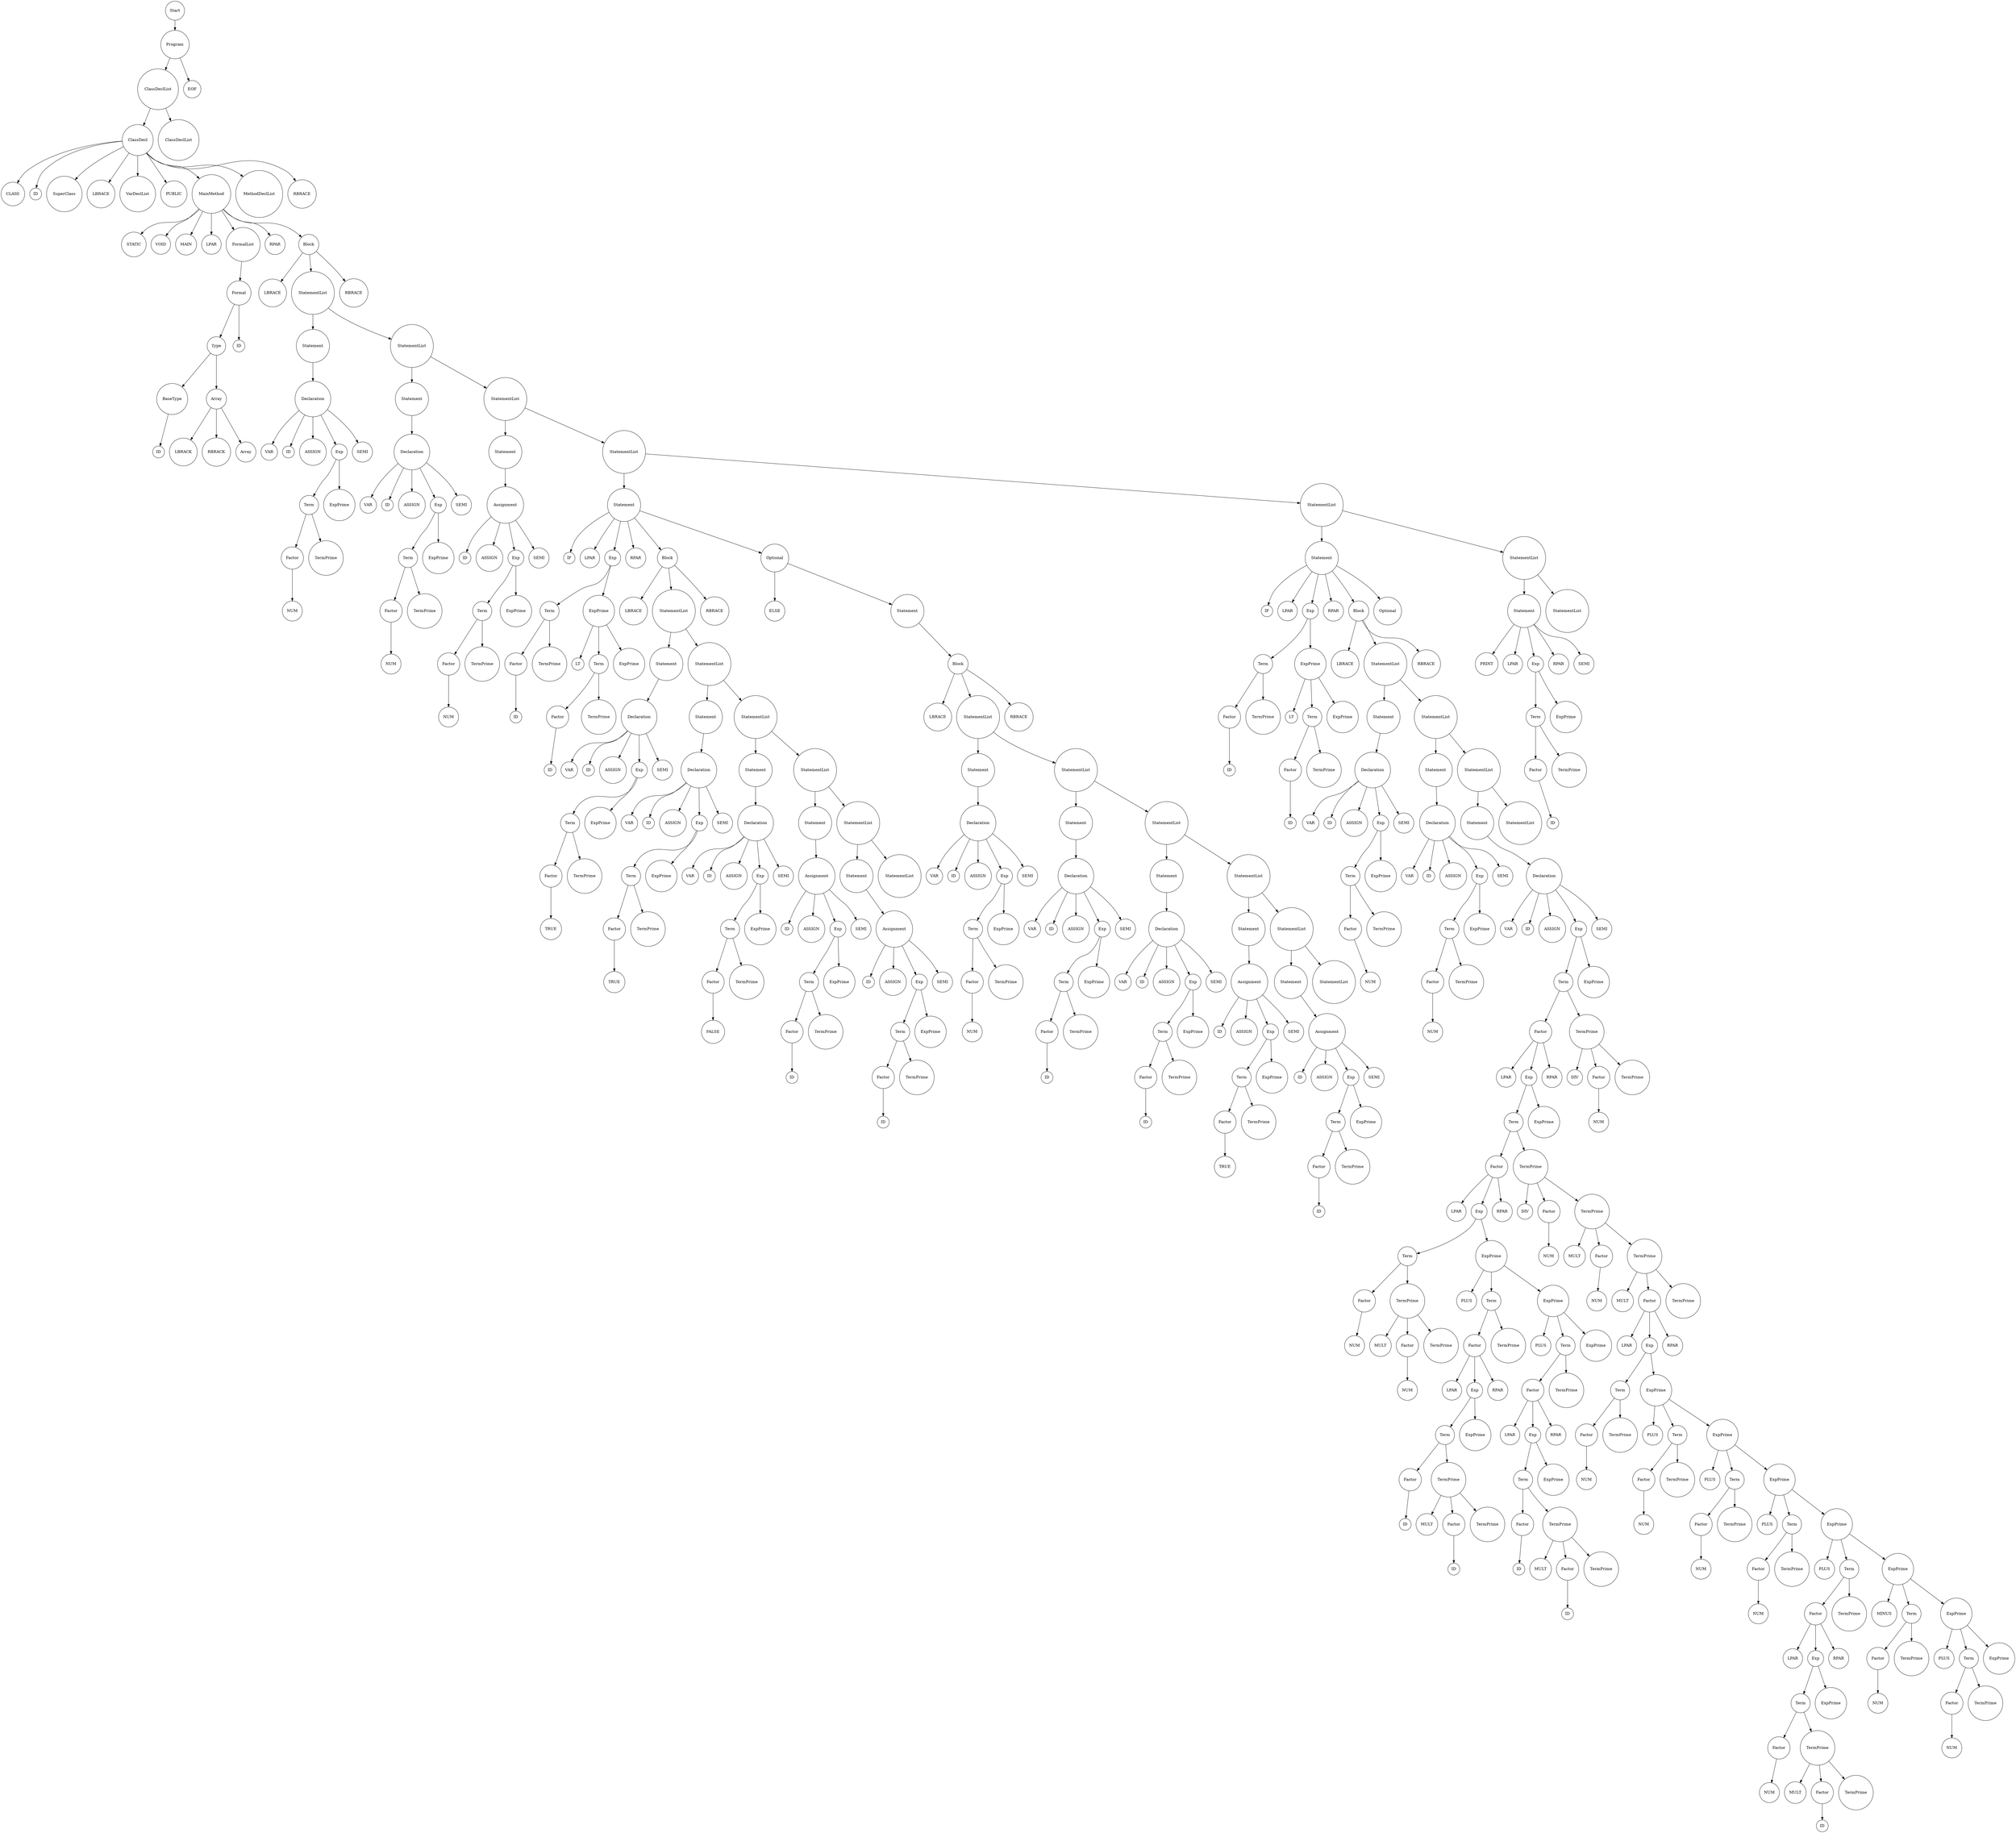 digraph G {
            rankdir=TB; // Tree-like top-bottom orientation
            node [shape=circle];
              node0 [label="Start"];
  node0_0 [label="Program"];
  node0 -> node0_0;
  node0_0_0 [label="ClassDeclList"];
  node0_0 -> node0_0_0;
  node0_0_0_0 [label="ClassDecl"];
  node0_0_0 -> node0_0_0_0;
  node0_0_0_0_0 [label="CLASS"];
  node0_0_0_0 -> node0_0_0_0_0;
  node0_0_0_0_1 [label="ID"];
  node0_0_0_0 -> node0_0_0_0_1;
  node0_0_0_0_2 [label="SuperClass"];
  node0_0_0_0 -> node0_0_0_0_2;
  node0_0_0_0_3 [label="LBRACE"];
  node0_0_0_0 -> node0_0_0_0_3;
  node0_0_0_0_4 [label="VarDeclList"];
  node0_0_0_0 -> node0_0_0_0_4;
  node0_0_0_0_5 [label="PUBLIC"];
  node0_0_0_0 -> node0_0_0_0_5;
  node0_0_0_0_6 [label="MainMethod"];
  node0_0_0_0 -> node0_0_0_0_6;
  node0_0_0_0_6_0 [label="STATIC"];
  node0_0_0_0_6 -> node0_0_0_0_6_0;
  node0_0_0_0_6_1 [label="VOID"];
  node0_0_0_0_6 -> node0_0_0_0_6_1;
  node0_0_0_0_6_2 [label="MAIN"];
  node0_0_0_0_6 -> node0_0_0_0_6_2;
  node0_0_0_0_6_3 [label="LPAR"];
  node0_0_0_0_6 -> node0_0_0_0_6_3;
  node0_0_0_0_6_4 [label="FormalList"];
  node0_0_0_0_6 -> node0_0_0_0_6_4;
  node0_0_0_0_6_4_0 [label="Formal"];
  node0_0_0_0_6_4 -> node0_0_0_0_6_4_0;
  node0_0_0_0_6_4_0_0 [label="Type"];
  node0_0_0_0_6_4_0 -> node0_0_0_0_6_4_0_0;
  node0_0_0_0_6_4_0_0_0 [label="BaseType"];
  node0_0_0_0_6_4_0_0 -> node0_0_0_0_6_4_0_0_0;
  node0_0_0_0_6_4_0_0_0_0 [label="ID"];
  node0_0_0_0_6_4_0_0_0 -> node0_0_0_0_6_4_0_0_0_0;
  node0_0_0_0_6_4_0_0_1 [label="Array"];
  node0_0_0_0_6_4_0_0 -> node0_0_0_0_6_4_0_0_1;
  node0_0_0_0_6_4_0_0_1_0 [label="LBRACK"];
  node0_0_0_0_6_4_0_0_1 -> node0_0_0_0_6_4_0_0_1_0;
  node0_0_0_0_6_4_0_0_1_1 [label="RBRACK"];
  node0_0_0_0_6_4_0_0_1 -> node0_0_0_0_6_4_0_0_1_1;
  node0_0_0_0_6_4_0_0_1_2 [label="Array"];
  node0_0_0_0_6_4_0_0_1 -> node0_0_0_0_6_4_0_0_1_2;
  node0_0_0_0_6_4_0_1 [label="ID"];
  node0_0_0_0_6_4_0 -> node0_0_0_0_6_4_0_1;
  node0_0_0_0_6_5 [label="RPAR"];
  node0_0_0_0_6 -> node0_0_0_0_6_5;
  node0_0_0_0_6_6 [label="Block"];
  node0_0_0_0_6 -> node0_0_0_0_6_6;
  node0_0_0_0_6_6_0 [label="LBRACE"];
  node0_0_0_0_6_6 -> node0_0_0_0_6_6_0;
  node0_0_0_0_6_6_1 [label="StatementList"];
  node0_0_0_0_6_6 -> node0_0_0_0_6_6_1;
  node0_0_0_0_6_6_1_0 [label="Statement"];
  node0_0_0_0_6_6_1 -> node0_0_0_0_6_6_1_0;
  node0_0_0_0_6_6_1_0_0 [label="Declaration"];
  node0_0_0_0_6_6_1_0 -> node0_0_0_0_6_6_1_0_0;
  node0_0_0_0_6_6_1_0_0_0 [label="VAR"];
  node0_0_0_0_6_6_1_0_0 -> node0_0_0_0_6_6_1_0_0_0;
  node0_0_0_0_6_6_1_0_0_1 [label="ID"];
  node0_0_0_0_6_6_1_0_0 -> node0_0_0_0_6_6_1_0_0_1;
  node0_0_0_0_6_6_1_0_0_2 [label="ASSIGN"];
  node0_0_0_0_6_6_1_0_0 -> node0_0_0_0_6_6_1_0_0_2;
  node0_0_0_0_6_6_1_0_0_3 [label="Exp"];
  node0_0_0_0_6_6_1_0_0 -> node0_0_0_0_6_6_1_0_0_3;
  node0_0_0_0_6_6_1_0_0_3_0 [label="Term"];
  node0_0_0_0_6_6_1_0_0_3 -> node0_0_0_0_6_6_1_0_0_3_0;
  node0_0_0_0_6_6_1_0_0_3_0_0 [label="Factor"];
  node0_0_0_0_6_6_1_0_0_3_0 -> node0_0_0_0_6_6_1_0_0_3_0_0;
  node0_0_0_0_6_6_1_0_0_3_0_0_0 [label="NUM"];
  node0_0_0_0_6_6_1_0_0_3_0_0 -> node0_0_0_0_6_6_1_0_0_3_0_0_0;
  node0_0_0_0_6_6_1_0_0_3_0_1 [label="TermPrime"];
  node0_0_0_0_6_6_1_0_0_3_0 -> node0_0_0_0_6_6_1_0_0_3_0_1;
  node0_0_0_0_6_6_1_0_0_3_1 [label="ExpPrime"];
  node0_0_0_0_6_6_1_0_0_3 -> node0_0_0_0_6_6_1_0_0_3_1;
  node0_0_0_0_6_6_1_0_0_4 [label="SEMI"];
  node0_0_0_0_6_6_1_0_0 -> node0_0_0_0_6_6_1_0_0_4;
  node0_0_0_0_6_6_1_1 [label="StatementList"];
  node0_0_0_0_6_6_1 -> node0_0_0_0_6_6_1_1;
  node0_0_0_0_6_6_1_1_0 [label="Statement"];
  node0_0_0_0_6_6_1_1 -> node0_0_0_0_6_6_1_1_0;
  node0_0_0_0_6_6_1_1_0_0 [label="Declaration"];
  node0_0_0_0_6_6_1_1_0 -> node0_0_0_0_6_6_1_1_0_0;
  node0_0_0_0_6_6_1_1_0_0_0 [label="VAR"];
  node0_0_0_0_6_6_1_1_0_0 -> node0_0_0_0_6_6_1_1_0_0_0;
  node0_0_0_0_6_6_1_1_0_0_1 [label="ID"];
  node0_0_0_0_6_6_1_1_0_0 -> node0_0_0_0_6_6_1_1_0_0_1;
  node0_0_0_0_6_6_1_1_0_0_2 [label="ASSIGN"];
  node0_0_0_0_6_6_1_1_0_0 -> node0_0_0_0_6_6_1_1_0_0_2;
  node0_0_0_0_6_6_1_1_0_0_3 [label="Exp"];
  node0_0_0_0_6_6_1_1_0_0 -> node0_0_0_0_6_6_1_1_0_0_3;
  node0_0_0_0_6_6_1_1_0_0_3_0 [label="Term"];
  node0_0_0_0_6_6_1_1_0_0_3 -> node0_0_0_0_6_6_1_1_0_0_3_0;
  node0_0_0_0_6_6_1_1_0_0_3_0_0 [label="Factor"];
  node0_0_0_0_6_6_1_1_0_0_3_0 -> node0_0_0_0_6_6_1_1_0_0_3_0_0;
  node0_0_0_0_6_6_1_1_0_0_3_0_0_0 [label="NUM"];
  node0_0_0_0_6_6_1_1_0_0_3_0_0 -> node0_0_0_0_6_6_1_1_0_0_3_0_0_0;
  node0_0_0_0_6_6_1_1_0_0_3_0_1 [label="TermPrime"];
  node0_0_0_0_6_6_1_1_0_0_3_0 -> node0_0_0_0_6_6_1_1_0_0_3_0_1;
  node0_0_0_0_6_6_1_1_0_0_3_1 [label="ExpPrime"];
  node0_0_0_0_6_6_1_1_0_0_3 -> node0_0_0_0_6_6_1_1_0_0_3_1;
  node0_0_0_0_6_6_1_1_0_0_4 [label="SEMI"];
  node0_0_0_0_6_6_1_1_0_0 -> node0_0_0_0_6_6_1_1_0_0_4;
  node0_0_0_0_6_6_1_1_1 [label="StatementList"];
  node0_0_0_0_6_6_1_1 -> node0_0_0_0_6_6_1_1_1;
  node0_0_0_0_6_6_1_1_1_0 [label="Statement"];
  node0_0_0_0_6_6_1_1_1 -> node0_0_0_0_6_6_1_1_1_0;
  node0_0_0_0_6_6_1_1_1_0_0 [label="Assignment"];
  node0_0_0_0_6_6_1_1_1_0 -> node0_0_0_0_6_6_1_1_1_0_0;
  node0_0_0_0_6_6_1_1_1_0_0_0 [label="ID"];
  node0_0_0_0_6_6_1_1_1_0_0 -> node0_0_0_0_6_6_1_1_1_0_0_0;
  node0_0_0_0_6_6_1_1_1_0_0_1 [label="ASSIGN"];
  node0_0_0_0_6_6_1_1_1_0_0 -> node0_0_0_0_6_6_1_1_1_0_0_1;
  node0_0_0_0_6_6_1_1_1_0_0_2 [label="Exp"];
  node0_0_0_0_6_6_1_1_1_0_0 -> node0_0_0_0_6_6_1_1_1_0_0_2;
  node0_0_0_0_6_6_1_1_1_0_0_2_0 [label="Term"];
  node0_0_0_0_6_6_1_1_1_0_0_2 -> node0_0_0_0_6_6_1_1_1_0_0_2_0;
  node0_0_0_0_6_6_1_1_1_0_0_2_0_0 [label="Factor"];
  node0_0_0_0_6_6_1_1_1_0_0_2_0 -> node0_0_0_0_6_6_1_1_1_0_0_2_0_0;
  node0_0_0_0_6_6_1_1_1_0_0_2_0_0_0 [label="NUM"];
  node0_0_0_0_6_6_1_1_1_0_0_2_0_0 -> node0_0_0_0_6_6_1_1_1_0_0_2_0_0_0;
  node0_0_0_0_6_6_1_1_1_0_0_2_0_1 [label="TermPrime"];
  node0_0_0_0_6_6_1_1_1_0_0_2_0 -> node0_0_0_0_6_6_1_1_1_0_0_2_0_1;
  node0_0_0_0_6_6_1_1_1_0_0_2_1 [label="ExpPrime"];
  node0_0_0_0_6_6_1_1_1_0_0_2 -> node0_0_0_0_6_6_1_1_1_0_0_2_1;
  node0_0_0_0_6_6_1_1_1_0_0_3 [label="SEMI"];
  node0_0_0_0_6_6_1_1_1_0_0 -> node0_0_0_0_6_6_1_1_1_0_0_3;
  node0_0_0_0_6_6_1_1_1_1 [label="StatementList"];
  node0_0_0_0_6_6_1_1_1 -> node0_0_0_0_6_6_1_1_1_1;
  node0_0_0_0_6_6_1_1_1_1_0 [label="Statement"];
  node0_0_0_0_6_6_1_1_1_1 -> node0_0_0_0_6_6_1_1_1_1_0;
  node0_0_0_0_6_6_1_1_1_1_0_0 [label="IF"];
  node0_0_0_0_6_6_1_1_1_1_0 -> node0_0_0_0_6_6_1_1_1_1_0_0;
  node0_0_0_0_6_6_1_1_1_1_0_1 [label="LPAR"];
  node0_0_0_0_6_6_1_1_1_1_0 -> node0_0_0_0_6_6_1_1_1_1_0_1;
  node0_0_0_0_6_6_1_1_1_1_0_2 [label="Exp"];
  node0_0_0_0_6_6_1_1_1_1_0 -> node0_0_0_0_6_6_1_1_1_1_0_2;
  node0_0_0_0_6_6_1_1_1_1_0_2_0 [label="Term"];
  node0_0_0_0_6_6_1_1_1_1_0_2 -> node0_0_0_0_6_6_1_1_1_1_0_2_0;
  node0_0_0_0_6_6_1_1_1_1_0_2_0_0 [label="Factor"];
  node0_0_0_0_6_6_1_1_1_1_0_2_0 -> node0_0_0_0_6_6_1_1_1_1_0_2_0_0;
  node0_0_0_0_6_6_1_1_1_1_0_2_0_0_0 [label="ID"];
  node0_0_0_0_6_6_1_1_1_1_0_2_0_0 -> node0_0_0_0_6_6_1_1_1_1_0_2_0_0_0;
  node0_0_0_0_6_6_1_1_1_1_0_2_0_1 [label="TermPrime"];
  node0_0_0_0_6_6_1_1_1_1_0_2_0 -> node0_0_0_0_6_6_1_1_1_1_0_2_0_1;
  node0_0_0_0_6_6_1_1_1_1_0_2_1 [label="ExpPrime"];
  node0_0_0_0_6_6_1_1_1_1_0_2 -> node0_0_0_0_6_6_1_1_1_1_0_2_1;
  node0_0_0_0_6_6_1_1_1_1_0_2_1_0 [label="LT"];
  node0_0_0_0_6_6_1_1_1_1_0_2_1 -> node0_0_0_0_6_6_1_1_1_1_0_2_1_0;
  node0_0_0_0_6_6_1_1_1_1_0_2_1_1 [label="Term"];
  node0_0_0_0_6_6_1_1_1_1_0_2_1 -> node0_0_0_0_6_6_1_1_1_1_0_2_1_1;
  node0_0_0_0_6_6_1_1_1_1_0_2_1_1_0 [label="Factor"];
  node0_0_0_0_6_6_1_1_1_1_0_2_1_1 -> node0_0_0_0_6_6_1_1_1_1_0_2_1_1_0;
  node0_0_0_0_6_6_1_1_1_1_0_2_1_1_0_0 [label="ID"];
  node0_0_0_0_6_6_1_1_1_1_0_2_1_1_0 -> node0_0_0_0_6_6_1_1_1_1_0_2_1_1_0_0;
  node0_0_0_0_6_6_1_1_1_1_0_2_1_1_1 [label="TermPrime"];
  node0_0_0_0_6_6_1_1_1_1_0_2_1_1 -> node0_0_0_0_6_6_1_1_1_1_0_2_1_1_1;
  node0_0_0_0_6_6_1_1_1_1_0_2_1_2 [label="ExpPrime"];
  node0_0_0_0_6_6_1_1_1_1_0_2_1 -> node0_0_0_0_6_6_1_1_1_1_0_2_1_2;
  node0_0_0_0_6_6_1_1_1_1_0_3 [label="RPAR"];
  node0_0_0_0_6_6_1_1_1_1_0 -> node0_0_0_0_6_6_1_1_1_1_0_3;
  node0_0_0_0_6_6_1_1_1_1_0_4 [label="Block"];
  node0_0_0_0_6_6_1_1_1_1_0 -> node0_0_0_0_6_6_1_1_1_1_0_4;
  node0_0_0_0_6_6_1_1_1_1_0_4_0 [label="LBRACE"];
  node0_0_0_0_6_6_1_1_1_1_0_4 -> node0_0_0_0_6_6_1_1_1_1_0_4_0;
  node0_0_0_0_6_6_1_1_1_1_0_4_1 [label="StatementList"];
  node0_0_0_0_6_6_1_1_1_1_0_4 -> node0_0_0_0_6_6_1_1_1_1_0_4_1;
  node0_0_0_0_6_6_1_1_1_1_0_4_1_0 [label="Statement"];
  node0_0_0_0_6_6_1_1_1_1_0_4_1 -> node0_0_0_0_6_6_1_1_1_1_0_4_1_0;
  node0_0_0_0_6_6_1_1_1_1_0_4_1_0_0 [label="Declaration"];
  node0_0_0_0_6_6_1_1_1_1_0_4_1_0 -> node0_0_0_0_6_6_1_1_1_1_0_4_1_0_0;
  node0_0_0_0_6_6_1_1_1_1_0_4_1_0_0_0 [label="VAR"];
  node0_0_0_0_6_6_1_1_1_1_0_4_1_0_0 -> node0_0_0_0_6_6_1_1_1_1_0_4_1_0_0_0;
  node0_0_0_0_6_6_1_1_1_1_0_4_1_0_0_1 [label="ID"];
  node0_0_0_0_6_6_1_1_1_1_0_4_1_0_0 -> node0_0_0_0_6_6_1_1_1_1_0_4_1_0_0_1;
  node0_0_0_0_6_6_1_1_1_1_0_4_1_0_0_2 [label="ASSIGN"];
  node0_0_0_0_6_6_1_1_1_1_0_4_1_0_0 -> node0_0_0_0_6_6_1_1_1_1_0_4_1_0_0_2;
  node0_0_0_0_6_6_1_1_1_1_0_4_1_0_0_3 [label="Exp"];
  node0_0_0_0_6_6_1_1_1_1_0_4_1_0_0 -> node0_0_0_0_6_6_1_1_1_1_0_4_1_0_0_3;
  node0_0_0_0_6_6_1_1_1_1_0_4_1_0_0_3_0 [label="Term"];
  node0_0_0_0_6_6_1_1_1_1_0_4_1_0_0_3 -> node0_0_0_0_6_6_1_1_1_1_0_4_1_0_0_3_0;
  node0_0_0_0_6_6_1_1_1_1_0_4_1_0_0_3_0_0 [label="Factor"];
  node0_0_0_0_6_6_1_1_1_1_0_4_1_0_0_3_0 -> node0_0_0_0_6_6_1_1_1_1_0_4_1_0_0_3_0_0;
  node0_0_0_0_6_6_1_1_1_1_0_4_1_0_0_3_0_0_0 [label="TRUE"];
  node0_0_0_0_6_6_1_1_1_1_0_4_1_0_0_3_0_0 -> node0_0_0_0_6_6_1_1_1_1_0_4_1_0_0_3_0_0_0;
  node0_0_0_0_6_6_1_1_1_1_0_4_1_0_0_3_0_1 [label="TermPrime"];
  node0_0_0_0_6_6_1_1_1_1_0_4_1_0_0_3_0 -> node0_0_0_0_6_6_1_1_1_1_0_4_1_0_0_3_0_1;
  node0_0_0_0_6_6_1_1_1_1_0_4_1_0_0_3_1 [label="ExpPrime"];
  node0_0_0_0_6_6_1_1_1_1_0_4_1_0_0_3 -> node0_0_0_0_6_6_1_1_1_1_0_4_1_0_0_3_1;
  node0_0_0_0_6_6_1_1_1_1_0_4_1_0_0_4 [label="SEMI"];
  node0_0_0_0_6_6_1_1_1_1_0_4_1_0_0 -> node0_0_0_0_6_6_1_1_1_1_0_4_1_0_0_4;
  node0_0_0_0_6_6_1_1_1_1_0_4_1_1 [label="StatementList"];
  node0_0_0_0_6_6_1_1_1_1_0_4_1 -> node0_0_0_0_6_6_1_1_1_1_0_4_1_1;
  node0_0_0_0_6_6_1_1_1_1_0_4_1_1_0 [label="Statement"];
  node0_0_0_0_6_6_1_1_1_1_0_4_1_1 -> node0_0_0_0_6_6_1_1_1_1_0_4_1_1_0;
  node0_0_0_0_6_6_1_1_1_1_0_4_1_1_0_0 [label="Declaration"];
  node0_0_0_0_6_6_1_1_1_1_0_4_1_1_0 -> node0_0_0_0_6_6_1_1_1_1_0_4_1_1_0_0;
  node0_0_0_0_6_6_1_1_1_1_0_4_1_1_0_0_0 [label="VAR"];
  node0_0_0_0_6_6_1_1_1_1_0_4_1_1_0_0 -> node0_0_0_0_6_6_1_1_1_1_0_4_1_1_0_0_0;
  node0_0_0_0_6_6_1_1_1_1_0_4_1_1_0_0_1 [label="ID"];
  node0_0_0_0_6_6_1_1_1_1_0_4_1_1_0_0 -> node0_0_0_0_6_6_1_1_1_1_0_4_1_1_0_0_1;
  node0_0_0_0_6_6_1_1_1_1_0_4_1_1_0_0_2 [label="ASSIGN"];
  node0_0_0_0_6_6_1_1_1_1_0_4_1_1_0_0 -> node0_0_0_0_6_6_1_1_1_1_0_4_1_1_0_0_2;
  node0_0_0_0_6_6_1_1_1_1_0_4_1_1_0_0_3 [label="Exp"];
  node0_0_0_0_6_6_1_1_1_1_0_4_1_1_0_0 -> node0_0_0_0_6_6_1_1_1_1_0_4_1_1_0_0_3;
  node0_0_0_0_6_6_1_1_1_1_0_4_1_1_0_0_3_0 [label="Term"];
  node0_0_0_0_6_6_1_1_1_1_0_4_1_1_0_0_3 -> node0_0_0_0_6_6_1_1_1_1_0_4_1_1_0_0_3_0;
  node0_0_0_0_6_6_1_1_1_1_0_4_1_1_0_0_3_0_0 [label="Factor"];
  node0_0_0_0_6_6_1_1_1_1_0_4_1_1_0_0_3_0 -> node0_0_0_0_6_6_1_1_1_1_0_4_1_1_0_0_3_0_0;
  node0_0_0_0_6_6_1_1_1_1_0_4_1_1_0_0_3_0_0_0 [label="TRUE"];
  node0_0_0_0_6_6_1_1_1_1_0_4_1_1_0_0_3_0_0 -> node0_0_0_0_6_6_1_1_1_1_0_4_1_1_0_0_3_0_0_0;
  node0_0_0_0_6_6_1_1_1_1_0_4_1_1_0_0_3_0_1 [label="TermPrime"];
  node0_0_0_0_6_6_1_1_1_1_0_4_1_1_0_0_3_0 -> node0_0_0_0_6_6_1_1_1_1_0_4_1_1_0_0_3_0_1;
  node0_0_0_0_6_6_1_1_1_1_0_4_1_1_0_0_3_1 [label="ExpPrime"];
  node0_0_0_0_6_6_1_1_1_1_0_4_1_1_0_0_3 -> node0_0_0_0_6_6_1_1_1_1_0_4_1_1_0_0_3_1;
  node0_0_0_0_6_6_1_1_1_1_0_4_1_1_0_0_4 [label="SEMI"];
  node0_0_0_0_6_6_1_1_1_1_0_4_1_1_0_0 -> node0_0_0_0_6_6_1_1_1_1_0_4_1_1_0_0_4;
  node0_0_0_0_6_6_1_1_1_1_0_4_1_1_1 [label="StatementList"];
  node0_0_0_0_6_6_1_1_1_1_0_4_1_1 -> node0_0_0_0_6_6_1_1_1_1_0_4_1_1_1;
  node0_0_0_0_6_6_1_1_1_1_0_4_1_1_1_0 [label="Statement"];
  node0_0_0_0_6_6_1_1_1_1_0_4_1_1_1 -> node0_0_0_0_6_6_1_1_1_1_0_4_1_1_1_0;
  node0_0_0_0_6_6_1_1_1_1_0_4_1_1_1_0_0 [label="Declaration"];
  node0_0_0_0_6_6_1_1_1_1_0_4_1_1_1_0 -> node0_0_0_0_6_6_1_1_1_1_0_4_1_1_1_0_0;
  node0_0_0_0_6_6_1_1_1_1_0_4_1_1_1_0_0_0 [label="VAR"];
  node0_0_0_0_6_6_1_1_1_1_0_4_1_1_1_0_0 -> node0_0_0_0_6_6_1_1_1_1_0_4_1_1_1_0_0_0;
  node0_0_0_0_6_6_1_1_1_1_0_4_1_1_1_0_0_1 [label="ID"];
  node0_0_0_0_6_6_1_1_1_1_0_4_1_1_1_0_0 -> node0_0_0_0_6_6_1_1_1_1_0_4_1_1_1_0_0_1;
  node0_0_0_0_6_6_1_1_1_1_0_4_1_1_1_0_0_2 [label="ASSIGN"];
  node0_0_0_0_6_6_1_1_1_1_0_4_1_1_1_0_0 -> node0_0_0_0_6_6_1_1_1_1_0_4_1_1_1_0_0_2;
  node0_0_0_0_6_6_1_1_1_1_0_4_1_1_1_0_0_3 [label="Exp"];
  node0_0_0_0_6_6_1_1_1_1_0_4_1_1_1_0_0 -> node0_0_0_0_6_6_1_1_1_1_0_4_1_1_1_0_0_3;
  node0_0_0_0_6_6_1_1_1_1_0_4_1_1_1_0_0_3_0 [label="Term"];
  node0_0_0_0_6_6_1_1_1_1_0_4_1_1_1_0_0_3 -> node0_0_0_0_6_6_1_1_1_1_0_4_1_1_1_0_0_3_0;
  node0_0_0_0_6_6_1_1_1_1_0_4_1_1_1_0_0_3_0_0 [label="Factor"];
  node0_0_0_0_6_6_1_1_1_1_0_4_1_1_1_0_0_3_0 -> node0_0_0_0_6_6_1_1_1_1_0_4_1_1_1_0_0_3_0_0;
  node0_0_0_0_6_6_1_1_1_1_0_4_1_1_1_0_0_3_0_0_0 [label="FALSE"];
  node0_0_0_0_6_6_1_1_1_1_0_4_1_1_1_0_0_3_0_0 -> node0_0_0_0_6_6_1_1_1_1_0_4_1_1_1_0_0_3_0_0_0;
  node0_0_0_0_6_6_1_1_1_1_0_4_1_1_1_0_0_3_0_1 [label="TermPrime"];
  node0_0_0_0_6_6_1_1_1_1_0_4_1_1_1_0_0_3_0 -> node0_0_0_0_6_6_1_1_1_1_0_4_1_1_1_0_0_3_0_1;
  node0_0_0_0_6_6_1_1_1_1_0_4_1_1_1_0_0_3_1 [label="ExpPrime"];
  node0_0_0_0_6_6_1_1_1_1_0_4_1_1_1_0_0_3 -> node0_0_0_0_6_6_1_1_1_1_0_4_1_1_1_0_0_3_1;
  node0_0_0_0_6_6_1_1_1_1_0_4_1_1_1_0_0_4 [label="SEMI"];
  node0_0_0_0_6_6_1_1_1_1_0_4_1_1_1_0_0 -> node0_0_0_0_6_6_1_1_1_1_0_4_1_1_1_0_0_4;
  node0_0_0_0_6_6_1_1_1_1_0_4_1_1_1_1 [label="StatementList"];
  node0_0_0_0_6_6_1_1_1_1_0_4_1_1_1 -> node0_0_0_0_6_6_1_1_1_1_0_4_1_1_1_1;
  node0_0_0_0_6_6_1_1_1_1_0_4_1_1_1_1_0 [label="Statement"];
  node0_0_0_0_6_6_1_1_1_1_0_4_1_1_1_1 -> node0_0_0_0_6_6_1_1_1_1_0_4_1_1_1_1_0;
  node0_0_0_0_6_6_1_1_1_1_0_4_1_1_1_1_0_0 [label="Assignment"];
  node0_0_0_0_6_6_1_1_1_1_0_4_1_1_1_1_0 -> node0_0_0_0_6_6_1_1_1_1_0_4_1_1_1_1_0_0;
  node0_0_0_0_6_6_1_1_1_1_0_4_1_1_1_1_0_0_0 [label="ID"];
  node0_0_0_0_6_6_1_1_1_1_0_4_1_1_1_1_0_0 -> node0_0_0_0_6_6_1_1_1_1_0_4_1_1_1_1_0_0_0;
  node0_0_0_0_6_6_1_1_1_1_0_4_1_1_1_1_0_0_1 [label="ASSIGN"];
  node0_0_0_0_6_6_1_1_1_1_0_4_1_1_1_1_0_0 -> node0_0_0_0_6_6_1_1_1_1_0_4_1_1_1_1_0_0_1;
  node0_0_0_0_6_6_1_1_1_1_0_4_1_1_1_1_0_0_2 [label="Exp"];
  node0_0_0_0_6_6_1_1_1_1_0_4_1_1_1_1_0_0 -> node0_0_0_0_6_6_1_1_1_1_0_4_1_1_1_1_0_0_2;
  node0_0_0_0_6_6_1_1_1_1_0_4_1_1_1_1_0_0_2_0 [label="Term"];
  node0_0_0_0_6_6_1_1_1_1_0_4_1_1_1_1_0_0_2 -> node0_0_0_0_6_6_1_1_1_1_0_4_1_1_1_1_0_0_2_0;
  node0_0_0_0_6_6_1_1_1_1_0_4_1_1_1_1_0_0_2_0_0 [label="Factor"];
  node0_0_0_0_6_6_1_1_1_1_0_4_1_1_1_1_0_0_2_0 -> node0_0_0_0_6_6_1_1_1_1_0_4_1_1_1_1_0_0_2_0_0;
  node0_0_0_0_6_6_1_1_1_1_0_4_1_1_1_1_0_0_2_0_0_0 [label="ID"];
  node0_0_0_0_6_6_1_1_1_1_0_4_1_1_1_1_0_0_2_0_0 -> node0_0_0_0_6_6_1_1_1_1_0_4_1_1_1_1_0_0_2_0_0_0;
  node0_0_0_0_6_6_1_1_1_1_0_4_1_1_1_1_0_0_2_0_1 [label="TermPrime"];
  node0_0_0_0_6_6_1_1_1_1_0_4_1_1_1_1_0_0_2_0 -> node0_0_0_0_6_6_1_1_1_1_0_4_1_1_1_1_0_0_2_0_1;
  node0_0_0_0_6_6_1_1_1_1_0_4_1_1_1_1_0_0_2_1 [label="ExpPrime"];
  node0_0_0_0_6_6_1_1_1_1_0_4_1_1_1_1_0_0_2 -> node0_0_0_0_6_6_1_1_1_1_0_4_1_1_1_1_0_0_2_1;
  node0_0_0_0_6_6_1_1_1_1_0_4_1_1_1_1_0_0_3 [label="SEMI"];
  node0_0_0_0_6_6_1_1_1_1_0_4_1_1_1_1_0_0 -> node0_0_0_0_6_6_1_1_1_1_0_4_1_1_1_1_0_0_3;
  node0_0_0_0_6_6_1_1_1_1_0_4_1_1_1_1_1 [label="StatementList"];
  node0_0_0_0_6_6_1_1_1_1_0_4_1_1_1_1 -> node0_0_0_0_6_6_1_1_1_1_0_4_1_1_1_1_1;
  node0_0_0_0_6_6_1_1_1_1_0_4_1_1_1_1_1_0 [label="Statement"];
  node0_0_0_0_6_6_1_1_1_1_0_4_1_1_1_1_1 -> node0_0_0_0_6_6_1_1_1_1_0_4_1_1_1_1_1_0;
  node0_0_0_0_6_6_1_1_1_1_0_4_1_1_1_1_1_0_0 [label="Assignment"];
  node0_0_0_0_6_6_1_1_1_1_0_4_1_1_1_1_1_0 -> node0_0_0_0_6_6_1_1_1_1_0_4_1_1_1_1_1_0_0;
  node0_0_0_0_6_6_1_1_1_1_0_4_1_1_1_1_1_0_0_0 [label="ID"];
  node0_0_0_0_6_6_1_1_1_1_0_4_1_1_1_1_1_0_0 -> node0_0_0_0_6_6_1_1_1_1_0_4_1_1_1_1_1_0_0_0;
  node0_0_0_0_6_6_1_1_1_1_0_4_1_1_1_1_1_0_0_1 [label="ASSIGN"];
  node0_0_0_0_6_6_1_1_1_1_0_4_1_1_1_1_1_0_0 -> node0_0_0_0_6_6_1_1_1_1_0_4_1_1_1_1_1_0_0_1;
  node0_0_0_0_6_6_1_1_1_1_0_4_1_1_1_1_1_0_0_2 [label="Exp"];
  node0_0_0_0_6_6_1_1_1_1_0_4_1_1_1_1_1_0_0 -> node0_0_0_0_6_6_1_1_1_1_0_4_1_1_1_1_1_0_0_2;
  node0_0_0_0_6_6_1_1_1_1_0_4_1_1_1_1_1_0_0_2_0 [label="Term"];
  node0_0_0_0_6_6_1_1_1_1_0_4_1_1_1_1_1_0_0_2 -> node0_0_0_0_6_6_1_1_1_1_0_4_1_1_1_1_1_0_0_2_0;
  node0_0_0_0_6_6_1_1_1_1_0_4_1_1_1_1_1_0_0_2_0_0 [label="Factor"];
  node0_0_0_0_6_6_1_1_1_1_0_4_1_1_1_1_1_0_0_2_0 -> node0_0_0_0_6_6_1_1_1_1_0_4_1_1_1_1_1_0_0_2_0_0;
  node0_0_0_0_6_6_1_1_1_1_0_4_1_1_1_1_1_0_0_2_0_0_0 [label="ID"];
  node0_0_0_0_6_6_1_1_1_1_0_4_1_1_1_1_1_0_0_2_0_0 -> node0_0_0_0_6_6_1_1_1_1_0_4_1_1_1_1_1_0_0_2_0_0_0;
  node0_0_0_0_6_6_1_1_1_1_0_4_1_1_1_1_1_0_0_2_0_1 [label="TermPrime"];
  node0_0_0_0_6_6_1_1_1_1_0_4_1_1_1_1_1_0_0_2_0 -> node0_0_0_0_6_6_1_1_1_1_0_4_1_1_1_1_1_0_0_2_0_1;
  node0_0_0_0_6_6_1_1_1_1_0_4_1_1_1_1_1_0_0_2_1 [label="ExpPrime"];
  node0_0_0_0_6_6_1_1_1_1_0_4_1_1_1_1_1_0_0_2 -> node0_0_0_0_6_6_1_1_1_1_0_4_1_1_1_1_1_0_0_2_1;
  node0_0_0_0_6_6_1_1_1_1_0_4_1_1_1_1_1_0_0_3 [label="SEMI"];
  node0_0_0_0_6_6_1_1_1_1_0_4_1_1_1_1_1_0_0 -> node0_0_0_0_6_6_1_1_1_1_0_4_1_1_1_1_1_0_0_3;
  node0_0_0_0_6_6_1_1_1_1_0_4_1_1_1_1_1_1 [label="StatementList"];
  node0_0_0_0_6_6_1_1_1_1_0_4_1_1_1_1_1 -> node0_0_0_0_6_6_1_1_1_1_0_4_1_1_1_1_1_1;
  node0_0_0_0_6_6_1_1_1_1_0_4_2 [label="RBRACE"];
  node0_0_0_0_6_6_1_1_1_1_0_4 -> node0_0_0_0_6_6_1_1_1_1_0_4_2;
  node0_0_0_0_6_6_1_1_1_1_0_5 [label="Optional"];
  node0_0_0_0_6_6_1_1_1_1_0 -> node0_0_0_0_6_6_1_1_1_1_0_5;
  node0_0_0_0_6_6_1_1_1_1_0_5_0 [label="ELSE"];
  node0_0_0_0_6_6_1_1_1_1_0_5 -> node0_0_0_0_6_6_1_1_1_1_0_5_0;
  node0_0_0_0_6_6_1_1_1_1_0_5_1 [label="Statement"];
  node0_0_0_0_6_6_1_1_1_1_0_5 -> node0_0_0_0_6_6_1_1_1_1_0_5_1;
  node0_0_0_0_6_6_1_1_1_1_0_5_1_0 [label="Block"];
  node0_0_0_0_6_6_1_1_1_1_0_5_1 -> node0_0_0_0_6_6_1_1_1_1_0_5_1_0;
  node0_0_0_0_6_6_1_1_1_1_0_5_1_0_0 [label="LBRACE"];
  node0_0_0_0_6_6_1_1_1_1_0_5_1_0 -> node0_0_0_0_6_6_1_1_1_1_0_5_1_0_0;
  node0_0_0_0_6_6_1_1_1_1_0_5_1_0_1 [label="StatementList"];
  node0_0_0_0_6_6_1_1_1_1_0_5_1_0 -> node0_0_0_0_6_6_1_1_1_1_0_5_1_0_1;
  node0_0_0_0_6_6_1_1_1_1_0_5_1_0_1_0 [label="Statement"];
  node0_0_0_0_6_6_1_1_1_1_0_5_1_0_1 -> node0_0_0_0_6_6_1_1_1_1_0_5_1_0_1_0;
  node0_0_0_0_6_6_1_1_1_1_0_5_1_0_1_0_0 [label="Declaration"];
  node0_0_0_0_6_6_1_1_1_1_0_5_1_0_1_0 -> node0_0_0_0_6_6_1_1_1_1_0_5_1_0_1_0_0;
  node0_0_0_0_6_6_1_1_1_1_0_5_1_0_1_0_0_0 [label="VAR"];
  node0_0_0_0_6_6_1_1_1_1_0_5_1_0_1_0_0 -> node0_0_0_0_6_6_1_1_1_1_0_5_1_0_1_0_0_0;
  node0_0_0_0_6_6_1_1_1_1_0_5_1_0_1_0_0_1 [label="ID"];
  node0_0_0_0_6_6_1_1_1_1_0_5_1_0_1_0_0 -> node0_0_0_0_6_6_1_1_1_1_0_5_1_0_1_0_0_1;
  node0_0_0_0_6_6_1_1_1_1_0_5_1_0_1_0_0_2 [label="ASSIGN"];
  node0_0_0_0_6_6_1_1_1_1_0_5_1_0_1_0_0 -> node0_0_0_0_6_6_1_1_1_1_0_5_1_0_1_0_0_2;
  node0_0_0_0_6_6_1_1_1_1_0_5_1_0_1_0_0_3 [label="Exp"];
  node0_0_0_0_6_6_1_1_1_1_0_5_1_0_1_0_0 -> node0_0_0_0_6_6_1_1_1_1_0_5_1_0_1_0_0_3;
  node0_0_0_0_6_6_1_1_1_1_0_5_1_0_1_0_0_3_0 [label="Term"];
  node0_0_0_0_6_6_1_1_1_1_0_5_1_0_1_0_0_3 -> node0_0_0_0_6_6_1_1_1_1_0_5_1_0_1_0_0_3_0;
  node0_0_0_0_6_6_1_1_1_1_0_5_1_0_1_0_0_3_0_0 [label="Factor"];
  node0_0_0_0_6_6_1_1_1_1_0_5_1_0_1_0_0_3_0 -> node0_0_0_0_6_6_1_1_1_1_0_5_1_0_1_0_0_3_0_0;
  node0_0_0_0_6_6_1_1_1_1_0_5_1_0_1_0_0_3_0_0_0 [label="NUM"];
  node0_0_0_0_6_6_1_1_1_1_0_5_1_0_1_0_0_3_0_0 -> node0_0_0_0_6_6_1_1_1_1_0_5_1_0_1_0_0_3_0_0_0;
  node0_0_0_0_6_6_1_1_1_1_0_5_1_0_1_0_0_3_0_1 [label="TermPrime"];
  node0_0_0_0_6_6_1_1_1_1_0_5_1_0_1_0_0_3_0 -> node0_0_0_0_6_6_1_1_1_1_0_5_1_0_1_0_0_3_0_1;
  node0_0_0_0_6_6_1_1_1_1_0_5_1_0_1_0_0_3_1 [label="ExpPrime"];
  node0_0_0_0_6_6_1_1_1_1_0_5_1_0_1_0_0_3 -> node0_0_0_0_6_6_1_1_1_1_0_5_1_0_1_0_0_3_1;
  node0_0_0_0_6_6_1_1_1_1_0_5_1_0_1_0_0_4 [label="SEMI"];
  node0_0_0_0_6_6_1_1_1_1_0_5_1_0_1_0_0 -> node0_0_0_0_6_6_1_1_1_1_0_5_1_0_1_0_0_4;
  node0_0_0_0_6_6_1_1_1_1_0_5_1_0_1_1 [label="StatementList"];
  node0_0_0_0_6_6_1_1_1_1_0_5_1_0_1 -> node0_0_0_0_6_6_1_1_1_1_0_5_1_0_1_1;
  node0_0_0_0_6_6_1_1_1_1_0_5_1_0_1_1_0 [label="Statement"];
  node0_0_0_0_6_6_1_1_1_1_0_5_1_0_1_1 -> node0_0_0_0_6_6_1_1_1_1_0_5_1_0_1_1_0;
  node0_0_0_0_6_6_1_1_1_1_0_5_1_0_1_1_0_0 [label="Declaration"];
  node0_0_0_0_6_6_1_1_1_1_0_5_1_0_1_1_0 -> node0_0_0_0_6_6_1_1_1_1_0_5_1_0_1_1_0_0;
  node0_0_0_0_6_6_1_1_1_1_0_5_1_0_1_1_0_0_0 [label="VAR"];
  node0_0_0_0_6_6_1_1_1_1_0_5_1_0_1_1_0_0 -> node0_0_0_0_6_6_1_1_1_1_0_5_1_0_1_1_0_0_0;
  node0_0_0_0_6_6_1_1_1_1_0_5_1_0_1_1_0_0_1 [label="ID"];
  node0_0_0_0_6_6_1_1_1_1_0_5_1_0_1_1_0_0 -> node0_0_0_0_6_6_1_1_1_1_0_5_1_0_1_1_0_0_1;
  node0_0_0_0_6_6_1_1_1_1_0_5_1_0_1_1_0_0_2 [label="ASSIGN"];
  node0_0_0_0_6_6_1_1_1_1_0_5_1_0_1_1_0_0 -> node0_0_0_0_6_6_1_1_1_1_0_5_1_0_1_1_0_0_2;
  node0_0_0_0_6_6_1_1_1_1_0_5_1_0_1_1_0_0_3 [label="Exp"];
  node0_0_0_0_6_6_1_1_1_1_0_5_1_0_1_1_0_0 -> node0_0_0_0_6_6_1_1_1_1_0_5_1_0_1_1_0_0_3;
  node0_0_0_0_6_6_1_1_1_1_0_5_1_0_1_1_0_0_3_0 [label="Term"];
  node0_0_0_0_6_6_1_1_1_1_0_5_1_0_1_1_0_0_3 -> node0_0_0_0_6_6_1_1_1_1_0_5_1_0_1_1_0_0_3_0;
  node0_0_0_0_6_6_1_1_1_1_0_5_1_0_1_1_0_0_3_0_0 [label="Factor"];
  node0_0_0_0_6_6_1_1_1_1_0_5_1_0_1_1_0_0_3_0 -> node0_0_0_0_6_6_1_1_1_1_0_5_1_0_1_1_0_0_3_0_0;
  node0_0_0_0_6_6_1_1_1_1_0_5_1_0_1_1_0_0_3_0_0_0 [label="ID"];
  node0_0_0_0_6_6_1_1_1_1_0_5_1_0_1_1_0_0_3_0_0 -> node0_0_0_0_6_6_1_1_1_1_0_5_1_0_1_1_0_0_3_0_0_0;
  node0_0_0_0_6_6_1_1_1_1_0_5_1_0_1_1_0_0_3_0_1 [label="TermPrime"];
  node0_0_0_0_6_6_1_1_1_1_0_5_1_0_1_1_0_0_3_0 -> node0_0_0_0_6_6_1_1_1_1_0_5_1_0_1_1_0_0_3_0_1;
  node0_0_0_0_6_6_1_1_1_1_0_5_1_0_1_1_0_0_3_1 [label="ExpPrime"];
  node0_0_0_0_6_6_1_1_1_1_0_5_1_0_1_1_0_0_3 -> node0_0_0_0_6_6_1_1_1_1_0_5_1_0_1_1_0_0_3_1;
  node0_0_0_0_6_6_1_1_1_1_0_5_1_0_1_1_0_0_4 [label="SEMI"];
  node0_0_0_0_6_6_1_1_1_1_0_5_1_0_1_1_0_0 -> node0_0_0_0_6_6_1_1_1_1_0_5_1_0_1_1_0_0_4;
  node0_0_0_0_6_6_1_1_1_1_0_5_1_0_1_1_1 [label="StatementList"];
  node0_0_0_0_6_6_1_1_1_1_0_5_1_0_1_1 -> node0_0_0_0_6_6_1_1_1_1_0_5_1_0_1_1_1;
  node0_0_0_0_6_6_1_1_1_1_0_5_1_0_1_1_1_0 [label="Statement"];
  node0_0_0_0_6_6_1_1_1_1_0_5_1_0_1_1_1 -> node0_0_0_0_6_6_1_1_1_1_0_5_1_0_1_1_1_0;
  node0_0_0_0_6_6_1_1_1_1_0_5_1_0_1_1_1_0_0 [label="Declaration"];
  node0_0_0_0_6_6_1_1_1_1_0_5_1_0_1_1_1_0 -> node0_0_0_0_6_6_1_1_1_1_0_5_1_0_1_1_1_0_0;
  node0_0_0_0_6_6_1_1_1_1_0_5_1_0_1_1_1_0_0_0 [label="VAR"];
  node0_0_0_0_6_6_1_1_1_1_0_5_1_0_1_1_1_0_0 -> node0_0_0_0_6_6_1_1_1_1_0_5_1_0_1_1_1_0_0_0;
  node0_0_0_0_6_6_1_1_1_1_0_5_1_0_1_1_1_0_0_1 [label="ID"];
  node0_0_0_0_6_6_1_1_1_1_0_5_1_0_1_1_1_0_0 -> node0_0_0_0_6_6_1_1_1_1_0_5_1_0_1_1_1_0_0_1;
  node0_0_0_0_6_6_1_1_1_1_0_5_1_0_1_1_1_0_0_2 [label="ASSIGN"];
  node0_0_0_0_6_6_1_1_1_1_0_5_1_0_1_1_1_0_0 -> node0_0_0_0_6_6_1_1_1_1_0_5_1_0_1_1_1_0_0_2;
  node0_0_0_0_6_6_1_1_1_1_0_5_1_0_1_1_1_0_0_3 [label="Exp"];
  node0_0_0_0_6_6_1_1_1_1_0_5_1_0_1_1_1_0_0 -> node0_0_0_0_6_6_1_1_1_1_0_5_1_0_1_1_1_0_0_3;
  node0_0_0_0_6_6_1_1_1_1_0_5_1_0_1_1_1_0_0_3_0 [label="Term"];
  node0_0_0_0_6_6_1_1_1_1_0_5_1_0_1_1_1_0_0_3 -> node0_0_0_0_6_6_1_1_1_1_0_5_1_0_1_1_1_0_0_3_0;
  node0_0_0_0_6_6_1_1_1_1_0_5_1_0_1_1_1_0_0_3_0_0 [label="Factor"];
  node0_0_0_0_6_6_1_1_1_1_0_5_1_0_1_1_1_0_0_3_0 -> node0_0_0_0_6_6_1_1_1_1_0_5_1_0_1_1_1_0_0_3_0_0;
  node0_0_0_0_6_6_1_1_1_1_0_5_1_0_1_1_1_0_0_3_0_0_0 [label="ID"];
  node0_0_0_0_6_6_1_1_1_1_0_5_1_0_1_1_1_0_0_3_0_0 -> node0_0_0_0_6_6_1_1_1_1_0_5_1_0_1_1_1_0_0_3_0_0_0;
  node0_0_0_0_6_6_1_1_1_1_0_5_1_0_1_1_1_0_0_3_0_1 [label="TermPrime"];
  node0_0_0_0_6_6_1_1_1_1_0_5_1_0_1_1_1_0_0_3_0 -> node0_0_0_0_6_6_1_1_1_1_0_5_1_0_1_1_1_0_0_3_0_1;
  node0_0_0_0_6_6_1_1_1_1_0_5_1_0_1_1_1_0_0_3_1 [label="ExpPrime"];
  node0_0_0_0_6_6_1_1_1_1_0_5_1_0_1_1_1_0_0_3 -> node0_0_0_0_6_6_1_1_1_1_0_5_1_0_1_1_1_0_0_3_1;
  node0_0_0_0_6_6_1_1_1_1_0_5_1_0_1_1_1_0_0_4 [label="SEMI"];
  node0_0_0_0_6_6_1_1_1_1_0_5_1_0_1_1_1_0_0 -> node0_0_0_0_6_6_1_1_1_1_0_5_1_0_1_1_1_0_0_4;
  node0_0_0_0_6_6_1_1_1_1_0_5_1_0_1_1_1_1 [label="StatementList"];
  node0_0_0_0_6_6_1_1_1_1_0_5_1_0_1_1_1 -> node0_0_0_0_6_6_1_1_1_1_0_5_1_0_1_1_1_1;
  node0_0_0_0_6_6_1_1_1_1_0_5_1_0_1_1_1_1_0 [label="Statement"];
  node0_0_0_0_6_6_1_1_1_1_0_5_1_0_1_1_1_1 -> node0_0_0_0_6_6_1_1_1_1_0_5_1_0_1_1_1_1_0;
  node0_0_0_0_6_6_1_1_1_1_0_5_1_0_1_1_1_1_0_0 [label="Assignment"];
  node0_0_0_0_6_6_1_1_1_1_0_5_1_0_1_1_1_1_0 -> node0_0_0_0_6_6_1_1_1_1_0_5_1_0_1_1_1_1_0_0;
  node0_0_0_0_6_6_1_1_1_1_0_5_1_0_1_1_1_1_0_0_0 [label="ID"];
  node0_0_0_0_6_6_1_1_1_1_0_5_1_0_1_1_1_1_0_0 -> node0_0_0_0_6_6_1_1_1_1_0_5_1_0_1_1_1_1_0_0_0;
  node0_0_0_0_6_6_1_1_1_1_0_5_1_0_1_1_1_1_0_0_1 [label="ASSIGN"];
  node0_0_0_0_6_6_1_1_1_1_0_5_1_0_1_1_1_1_0_0 -> node0_0_0_0_6_6_1_1_1_1_0_5_1_0_1_1_1_1_0_0_1;
  node0_0_0_0_6_6_1_1_1_1_0_5_1_0_1_1_1_1_0_0_2 [label="Exp"];
  node0_0_0_0_6_6_1_1_1_1_0_5_1_0_1_1_1_1_0_0 -> node0_0_0_0_6_6_1_1_1_1_0_5_1_0_1_1_1_1_0_0_2;
  node0_0_0_0_6_6_1_1_1_1_0_5_1_0_1_1_1_1_0_0_2_0 [label="Term"];
  node0_0_0_0_6_6_1_1_1_1_0_5_1_0_1_1_1_1_0_0_2 -> node0_0_0_0_6_6_1_1_1_1_0_5_1_0_1_1_1_1_0_0_2_0;
  node0_0_0_0_6_6_1_1_1_1_0_5_1_0_1_1_1_1_0_0_2_0_0 [label="Factor"];
  node0_0_0_0_6_6_1_1_1_1_0_5_1_0_1_1_1_1_0_0_2_0 -> node0_0_0_0_6_6_1_1_1_1_0_5_1_0_1_1_1_1_0_0_2_0_0;
  node0_0_0_0_6_6_1_1_1_1_0_5_1_0_1_1_1_1_0_0_2_0_0_0 [label="TRUE"];
  node0_0_0_0_6_6_1_1_1_1_0_5_1_0_1_1_1_1_0_0_2_0_0 -> node0_0_0_0_6_6_1_1_1_1_0_5_1_0_1_1_1_1_0_0_2_0_0_0;
  node0_0_0_0_6_6_1_1_1_1_0_5_1_0_1_1_1_1_0_0_2_0_1 [label="TermPrime"];
  node0_0_0_0_6_6_1_1_1_1_0_5_1_0_1_1_1_1_0_0_2_0 -> node0_0_0_0_6_6_1_1_1_1_0_5_1_0_1_1_1_1_0_0_2_0_1;
  node0_0_0_0_6_6_1_1_1_1_0_5_1_0_1_1_1_1_0_0_2_1 [label="ExpPrime"];
  node0_0_0_0_6_6_1_1_1_1_0_5_1_0_1_1_1_1_0_0_2 -> node0_0_0_0_6_6_1_1_1_1_0_5_1_0_1_1_1_1_0_0_2_1;
  node0_0_0_0_6_6_1_1_1_1_0_5_1_0_1_1_1_1_0_0_3 [label="SEMI"];
  node0_0_0_0_6_6_1_1_1_1_0_5_1_0_1_1_1_1_0_0 -> node0_0_0_0_6_6_1_1_1_1_0_5_1_0_1_1_1_1_0_0_3;
  node0_0_0_0_6_6_1_1_1_1_0_5_1_0_1_1_1_1_1 [label="StatementList"];
  node0_0_0_0_6_6_1_1_1_1_0_5_1_0_1_1_1_1 -> node0_0_0_0_6_6_1_1_1_1_0_5_1_0_1_1_1_1_1;
  node0_0_0_0_6_6_1_1_1_1_0_5_1_0_1_1_1_1_1_0 [label="Statement"];
  node0_0_0_0_6_6_1_1_1_1_0_5_1_0_1_1_1_1_1 -> node0_0_0_0_6_6_1_1_1_1_0_5_1_0_1_1_1_1_1_0;
  node0_0_0_0_6_6_1_1_1_1_0_5_1_0_1_1_1_1_1_0_0 [label="Assignment"];
  node0_0_0_0_6_6_1_1_1_1_0_5_1_0_1_1_1_1_1_0 -> node0_0_0_0_6_6_1_1_1_1_0_5_1_0_1_1_1_1_1_0_0;
  node0_0_0_0_6_6_1_1_1_1_0_5_1_0_1_1_1_1_1_0_0_0 [label="ID"];
  node0_0_0_0_6_6_1_1_1_1_0_5_1_0_1_1_1_1_1_0_0 -> node0_0_0_0_6_6_1_1_1_1_0_5_1_0_1_1_1_1_1_0_0_0;
  node0_0_0_0_6_6_1_1_1_1_0_5_1_0_1_1_1_1_1_0_0_1 [label="ASSIGN"];
  node0_0_0_0_6_6_1_1_1_1_0_5_1_0_1_1_1_1_1_0_0 -> node0_0_0_0_6_6_1_1_1_1_0_5_1_0_1_1_1_1_1_0_0_1;
  node0_0_0_0_6_6_1_1_1_1_0_5_1_0_1_1_1_1_1_0_0_2 [label="Exp"];
  node0_0_0_0_6_6_1_1_1_1_0_5_1_0_1_1_1_1_1_0_0 -> node0_0_0_0_6_6_1_1_1_1_0_5_1_0_1_1_1_1_1_0_0_2;
  node0_0_0_0_6_6_1_1_1_1_0_5_1_0_1_1_1_1_1_0_0_2_0 [label="Term"];
  node0_0_0_0_6_6_1_1_1_1_0_5_1_0_1_1_1_1_1_0_0_2 -> node0_0_0_0_6_6_1_1_1_1_0_5_1_0_1_1_1_1_1_0_0_2_0;
  node0_0_0_0_6_6_1_1_1_1_0_5_1_0_1_1_1_1_1_0_0_2_0_0 [label="Factor"];
  node0_0_0_0_6_6_1_1_1_1_0_5_1_0_1_1_1_1_1_0_0_2_0 -> node0_0_0_0_6_6_1_1_1_1_0_5_1_0_1_1_1_1_1_0_0_2_0_0;
  node0_0_0_0_6_6_1_1_1_1_0_5_1_0_1_1_1_1_1_0_0_2_0_0_0 [label="ID"];
  node0_0_0_0_6_6_1_1_1_1_0_5_1_0_1_1_1_1_1_0_0_2_0_0 -> node0_0_0_0_6_6_1_1_1_1_0_5_1_0_1_1_1_1_1_0_0_2_0_0_0;
  node0_0_0_0_6_6_1_1_1_1_0_5_1_0_1_1_1_1_1_0_0_2_0_1 [label="TermPrime"];
  node0_0_0_0_6_6_1_1_1_1_0_5_1_0_1_1_1_1_1_0_0_2_0 -> node0_0_0_0_6_6_1_1_1_1_0_5_1_0_1_1_1_1_1_0_0_2_0_1;
  node0_0_0_0_6_6_1_1_1_1_0_5_1_0_1_1_1_1_1_0_0_2_1 [label="ExpPrime"];
  node0_0_0_0_6_6_1_1_1_1_0_5_1_0_1_1_1_1_1_0_0_2 -> node0_0_0_0_6_6_1_1_1_1_0_5_1_0_1_1_1_1_1_0_0_2_1;
  node0_0_0_0_6_6_1_1_1_1_0_5_1_0_1_1_1_1_1_0_0_3 [label="SEMI"];
  node0_0_0_0_6_6_1_1_1_1_0_5_1_0_1_1_1_1_1_0_0 -> node0_0_0_0_6_6_1_1_1_1_0_5_1_0_1_1_1_1_1_0_0_3;
  node0_0_0_0_6_6_1_1_1_1_0_5_1_0_1_1_1_1_1_1 [label="StatementList"];
  node0_0_0_0_6_6_1_1_1_1_0_5_1_0_1_1_1_1_1 -> node0_0_0_0_6_6_1_1_1_1_0_5_1_0_1_1_1_1_1_1;
  node0_0_0_0_6_6_1_1_1_1_0_5_1_0_2 [label="RBRACE"];
  node0_0_0_0_6_6_1_1_1_1_0_5_1_0 -> node0_0_0_0_6_6_1_1_1_1_0_5_1_0_2;
  node0_0_0_0_6_6_1_1_1_1_1 [label="StatementList"];
  node0_0_0_0_6_6_1_1_1_1 -> node0_0_0_0_6_6_1_1_1_1_1;
  node0_0_0_0_6_6_1_1_1_1_1_0 [label="Statement"];
  node0_0_0_0_6_6_1_1_1_1_1 -> node0_0_0_0_6_6_1_1_1_1_1_0;
  node0_0_0_0_6_6_1_1_1_1_1_0_0 [label="IF"];
  node0_0_0_0_6_6_1_1_1_1_1_0 -> node0_0_0_0_6_6_1_1_1_1_1_0_0;
  node0_0_0_0_6_6_1_1_1_1_1_0_1 [label="LPAR"];
  node0_0_0_0_6_6_1_1_1_1_1_0 -> node0_0_0_0_6_6_1_1_1_1_1_0_1;
  node0_0_0_0_6_6_1_1_1_1_1_0_2 [label="Exp"];
  node0_0_0_0_6_6_1_1_1_1_1_0 -> node0_0_0_0_6_6_1_1_1_1_1_0_2;
  node0_0_0_0_6_6_1_1_1_1_1_0_2_0 [label="Term"];
  node0_0_0_0_6_6_1_1_1_1_1_0_2 -> node0_0_0_0_6_6_1_1_1_1_1_0_2_0;
  node0_0_0_0_6_6_1_1_1_1_1_0_2_0_0 [label="Factor"];
  node0_0_0_0_6_6_1_1_1_1_1_0_2_0 -> node0_0_0_0_6_6_1_1_1_1_1_0_2_0_0;
  node0_0_0_0_6_6_1_1_1_1_1_0_2_0_0_0 [label="ID"];
  node0_0_0_0_6_6_1_1_1_1_1_0_2_0_0 -> node0_0_0_0_6_6_1_1_1_1_1_0_2_0_0_0;
  node0_0_0_0_6_6_1_1_1_1_1_0_2_0_1 [label="TermPrime"];
  node0_0_0_0_6_6_1_1_1_1_1_0_2_0 -> node0_0_0_0_6_6_1_1_1_1_1_0_2_0_1;
  node0_0_0_0_6_6_1_1_1_1_1_0_2_1 [label="ExpPrime"];
  node0_0_0_0_6_6_1_1_1_1_1_0_2 -> node0_0_0_0_6_6_1_1_1_1_1_0_2_1;
  node0_0_0_0_6_6_1_1_1_1_1_0_2_1_0 [label="LT"];
  node0_0_0_0_6_6_1_1_1_1_1_0_2_1 -> node0_0_0_0_6_6_1_1_1_1_1_0_2_1_0;
  node0_0_0_0_6_6_1_1_1_1_1_0_2_1_1 [label="Term"];
  node0_0_0_0_6_6_1_1_1_1_1_0_2_1 -> node0_0_0_0_6_6_1_1_1_1_1_0_2_1_1;
  node0_0_0_0_6_6_1_1_1_1_1_0_2_1_1_0 [label="Factor"];
  node0_0_0_0_6_6_1_1_1_1_1_0_2_1_1 -> node0_0_0_0_6_6_1_1_1_1_1_0_2_1_1_0;
  node0_0_0_0_6_6_1_1_1_1_1_0_2_1_1_0_0 [label="ID"];
  node0_0_0_0_6_6_1_1_1_1_1_0_2_1_1_0 -> node0_0_0_0_6_6_1_1_1_1_1_0_2_1_1_0_0;
  node0_0_0_0_6_6_1_1_1_1_1_0_2_1_1_1 [label="TermPrime"];
  node0_0_0_0_6_6_1_1_1_1_1_0_2_1_1 -> node0_0_0_0_6_6_1_1_1_1_1_0_2_1_1_1;
  node0_0_0_0_6_6_1_1_1_1_1_0_2_1_2 [label="ExpPrime"];
  node0_0_0_0_6_6_1_1_1_1_1_0_2_1 -> node0_0_0_0_6_6_1_1_1_1_1_0_2_1_2;
  node0_0_0_0_6_6_1_1_1_1_1_0_3 [label="RPAR"];
  node0_0_0_0_6_6_1_1_1_1_1_0 -> node0_0_0_0_6_6_1_1_1_1_1_0_3;
  node0_0_0_0_6_6_1_1_1_1_1_0_4 [label="Block"];
  node0_0_0_0_6_6_1_1_1_1_1_0 -> node0_0_0_0_6_6_1_1_1_1_1_0_4;
  node0_0_0_0_6_6_1_1_1_1_1_0_4_0 [label="LBRACE"];
  node0_0_0_0_6_6_1_1_1_1_1_0_4 -> node0_0_0_0_6_6_1_1_1_1_1_0_4_0;
  node0_0_0_0_6_6_1_1_1_1_1_0_4_1 [label="StatementList"];
  node0_0_0_0_6_6_1_1_1_1_1_0_4 -> node0_0_0_0_6_6_1_1_1_1_1_0_4_1;
  node0_0_0_0_6_6_1_1_1_1_1_0_4_1_0 [label="Statement"];
  node0_0_0_0_6_6_1_1_1_1_1_0_4_1 -> node0_0_0_0_6_6_1_1_1_1_1_0_4_1_0;
  node0_0_0_0_6_6_1_1_1_1_1_0_4_1_0_0 [label="Declaration"];
  node0_0_0_0_6_6_1_1_1_1_1_0_4_1_0 -> node0_0_0_0_6_6_1_1_1_1_1_0_4_1_0_0;
  node0_0_0_0_6_6_1_1_1_1_1_0_4_1_0_0_0 [label="VAR"];
  node0_0_0_0_6_6_1_1_1_1_1_0_4_1_0_0 -> node0_0_0_0_6_6_1_1_1_1_1_0_4_1_0_0_0;
  node0_0_0_0_6_6_1_1_1_1_1_0_4_1_0_0_1 [label="ID"];
  node0_0_0_0_6_6_1_1_1_1_1_0_4_1_0_0 -> node0_0_0_0_6_6_1_1_1_1_1_0_4_1_0_0_1;
  node0_0_0_0_6_6_1_1_1_1_1_0_4_1_0_0_2 [label="ASSIGN"];
  node0_0_0_0_6_6_1_1_1_1_1_0_4_1_0_0 -> node0_0_0_0_6_6_1_1_1_1_1_0_4_1_0_0_2;
  node0_0_0_0_6_6_1_1_1_1_1_0_4_1_0_0_3 [label="Exp"];
  node0_0_0_0_6_6_1_1_1_1_1_0_4_1_0_0 -> node0_0_0_0_6_6_1_1_1_1_1_0_4_1_0_0_3;
  node0_0_0_0_6_6_1_1_1_1_1_0_4_1_0_0_3_0 [label="Term"];
  node0_0_0_0_6_6_1_1_1_1_1_0_4_1_0_0_3 -> node0_0_0_0_6_6_1_1_1_1_1_0_4_1_0_0_3_0;
  node0_0_0_0_6_6_1_1_1_1_1_0_4_1_0_0_3_0_0 [label="Factor"];
  node0_0_0_0_6_6_1_1_1_1_1_0_4_1_0_0_3_0 -> node0_0_0_0_6_6_1_1_1_1_1_0_4_1_0_0_3_0_0;
  node0_0_0_0_6_6_1_1_1_1_1_0_4_1_0_0_3_0_0_0 [label="NUM"];
  node0_0_0_0_6_6_1_1_1_1_1_0_4_1_0_0_3_0_0 -> node0_0_0_0_6_6_1_1_1_1_1_0_4_1_0_0_3_0_0_0;
  node0_0_0_0_6_6_1_1_1_1_1_0_4_1_0_0_3_0_1 [label="TermPrime"];
  node0_0_0_0_6_6_1_1_1_1_1_0_4_1_0_0_3_0 -> node0_0_0_0_6_6_1_1_1_1_1_0_4_1_0_0_3_0_1;
  node0_0_0_0_6_6_1_1_1_1_1_0_4_1_0_0_3_1 [label="ExpPrime"];
  node0_0_0_0_6_6_1_1_1_1_1_0_4_1_0_0_3 -> node0_0_0_0_6_6_1_1_1_1_1_0_4_1_0_0_3_1;
  node0_0_0_0_6_6_1_1_1_1_1_0_4_1_0_0_4 [label="SEMI"];
  node0_0_0_0_6_6_1_1_1_1_1_0_4_1_0_0 -> node0_0_0_0_6_6_1_1_1_1_1_0_4_1_0_0_4;
  node0_0_0_0_6_6_1_1_1_1_1_0_4_1_1 [label="StatementList"];
  node0_0_0_0_6_6_1_1_1_1_1_0_4_1 -> node0_0_0_0_6_6_1_1_1_1_1_0_4_1_1;
  node0_0_0_0_6_6_1_1_1_1_1_0_4_1_1_0 [label="Statement"];
  node0_0_0_0_6_6_1_1_1_1_1_0_4_1_1 -> node0_0_0_0_6_6_1_1_1_1_1_0_4_1_1_0;
  node0_0_0_0_6_6_1_1_1_1_1_0_4_1_1_0_0 [label="Declaration"];
  node0_0_0_0_6_6_1_1_1_1_1_0_4_1_1_0 -> node0_0_0_0_6_6_1_1_1_1_1_0_4_1_1_0_0;
  node0_0_0_0_6_6_1_1_1_1_1_0_4_1_1_0_0_0 [label="VAR"];
  node0_0_0_0_6_6_1_1_1_1_1_0_4_1_1_0_0 -> node0_0_0_0_6_6_1_1_1_1_1_0_4_1_1_0_0_0;
  node0_0_0_0_6_6_1_1_1_1_1_0_4_1_1_0_0_1 [label="ID"];
  node0_0_0_0_6_6_1_1_1_1_1_0_4_1_1_0_0 -> node0_0_0_0_6_6_1_1_1_1_1_0_4_1_1_0_0_1;
  node0_0_0_0_6_6_1_1_1_1_1_0_4_1_1_0_0_2 [label="ASSIGN"];
  node0_0_0_0_6_6_1_1_1_1_1_0_4_1_1_0_0 -> node0_0_0_0_6_6_1_1_1_1_1_0_4_1_1_0_0_2;
  node0_0_0_0_6_6_1_1_1_1_1_0_4_1_1_0_0_3 [label="Exp"];
  node0_0_0_0_6_6_1_1_1_1_1_0_4_1_1_0_0 -> node0_0_0_0_6_6_1_1_1_1_1_0_4_1_1_0_0_3;
  node0_0_0_0_6_6_1_1_1_1_1_0_4_1_1_0_0_3_0 [label="Term"];
  node0_0_0_0_6_6_1_1_1_1_1_0_4_1_1_0_0_3 -> node0_0_0_0_6_6_1_1_1_1_1_0_4_1_1_0_0_3_0;
  node0_0_0_0_6_6_1_1_1_1_1_0_4_1_1_0_0_3_0_0 [label="Factor"];
  node0_0_0_0_6_6_1_1_1_1_1_0_4_1_1_0_0_3_0 -> node0_0_0_0_6_6_1_1_1_1_1_0_4_1_1_0_0_3_0_0;
  node0_0_0_0_6_6_1_1_1_1_1_0_4_1_1_0_0_3_0_0_0 [label="NUM"];
  node0_0_0_0_6_6_1_1_1_1_1_0_4_1_1_0_0_3_0_0 -> node0_0_0_0_6_6_1_1_1_1_1_0_4_1_1_0_0_3_0_0_0;
  node0_0_0_0_6_6_1_1_1_1_1_0_4_1_1_0_0_3_0_1 [label="TermPrime"];
  node0_0_0_0_6_6_1_1_1_1_1_0_4_1_1_0_0_3_0 -> node0_0_0_0_6_6_1_1_1_1_1_0_4_1_1_0_0_3_0_1;
  node0_0_0_0_6_6_1_1_1_1_1_0_4_1_1_0_0_3_1 [label="ExpPrime"];
  node0_0_0_0_6_6_1_1_1_1_1_0_4_1_1_0_0_3 -> node0_0_0_0_6_6_1_1_1_1_1_0_4_1_1_0_0_3_1;
  node0_0_0_0_6_6_1_1_1_1_1_0_4_1_1_0_0_4 [label="SEMI"];
  node0_0_0_0_6_6_1_1_1_1_1_0_4_1_1_0_0 -> node0_0_0_0_6_6_1_1_1_1_1_0_4_1_1_0_0_4;
  node0_0_0_0_6_6_1_1_1_1_1_0_4_1_1_1 [label="StatementList"];
  node0_0_0_0_6_6_1_1_1_1_1_0_4_1_1 -> node0_0_0_0_6_6_1_1_1_1_1_0_4_1_1_1;
  node0_0_0_0_6_6_1_1_1_1_1_0_4_1_1_1_0 [label="Statement"];
  node0_0_0_0_6_6_1_1_1_1_1_0_4_1_1_1 -> node0_0_0_0_6_6_1_1_1_1_1_0_4_1_1_1_0;
  node0_0_0_0_6_6_1_1_1_1_1_0_4_1_1_1_0_0 [label="Declaration"];
  node0_0_0_0_6_6_1_1_1_1_1_0_4_1_1_1_0 -> node0_0_0_0_6_6_1_1_1_1_1_0_4_1_1_1_0_0;
  node0_0_0_0_6_6_1_1_1_1_1_0_4_1_1_1_0_0_0 [label="VAR"];
  node0_0_0_0_6_6_1_1_1_1_1_0_4_1_1_1_0_0 -> node0_0_0_0_6_6_1_1_1_1_1_0_4_1_1_1_0_0_0;
  node0_0_0_0_6_6_1_1_1_1_1_0_4_1_1_1_0_0_1 [label="ID"];
  node0_0_0_0_6_6_1_1_1_1_1_0_4_1_1_1_0_0 -> node0_0_0_0_6_6_1_1_1_1_1_0_4_1_1_1_0_0_1;
  node0_0_0_0_6_6_1_1_1_1_1_0_4_1_1_1_0_0_2 [label="ASSIGN"];
  node0_0_0_0_6_6_1_1_1_1_1_0_4_1_1_1_0_0 -> node0_0_0_0_6_6_1_1_1_1_1_0_4_1_1_1_0_0_2;
  node0_0_0_0_6_6_1_1_1_1_1_0_4_1_1_1_0_0_3 [label="Exp"];
  node0_0_0_0_6_6_1_1_1_1_1_0_4_1_1_1_0_0 -> node0_0_0_0_6_6_1_1_1_1_1_0_4_1_1_1_0_0_3;
  node0_0_0_0_6_6_1_1_1_1_1_0_4_1_1_1_0_0_3_0 [label="Term"];
  node0_0_0_0_6_6_1_1_1_1_1_0_4_1_1_1_0_0_3 -> node0_0_0_0_6_6_1_1_1_1_1_0_4_1_1_1_0_0_3_0;
  node0_0_0_0_6_6_1_1_1_1_1_0_4_1_1_1_0_0_3_0_0 [label="Factor"];
  node0_0_0_0_6_6_1_1_1_1_1_0_4_1_1_1_0_0_3_0 -> node0_0_0_0_6_6_1_1_1_1_1_0_4_1_1_1_0_0_3_0_0;
  node0_0_0_0_6_6_1_1_1_1_1_0_4_1_1_1_0_0_3_0_0_0 [label="LPAR"];
  node0_0_0_0_6_6_1_1_1_1_1_0_4_1_1_1_0_0_3_0_0 -> node0_0_0_0_6_6_1_1_1_1_1_0_4_1_1_1_0_0_3_0_0_0;
  node0_0_0_0_6_6_1_1_1_1_1_0_4_1_1_1_0_0_3_0_0_1 [label="Exp"];
  node0_0_0_0_6_6_1_1_1_1_1_0_4_1_1_1_0_0_3_0_0 -> node0_0_0_0_6_6_1_1_1_1_1_0_4_1_1_1_0_0_3_0_0_1;
  node0_0_0_0_6_6_1_1_1_1_1_0_4_1_1_1_0_0_3_0_0_1_0 [label="Term"];
  node0_0_0_0_6_6_1_1_1_1_1_0_4_1_1_1_0_0_3_0_0_1 -> node0_0_0_0_6_6_1_1_1_1_1_0_4_1_1_1_0_0_3_0_0_1_0;
  node0_0_0_0_6_6_1_1_1_1_1_0_4_1_1_1_0_0_3_0_0_1_0_0 [label="Factor"];
  node0_0_0_0_6_6_1_1_1_1_1_0_4_1_1_1_0_0_3_0_0_1_0 -> node0_0_0_0_6_6_1_1_1_1_1_0_4_1_1_1_0_0_3_0_0_1_0_0;
  node0_0_0_0_6_6_1_1_1_1_1_0_4_1_1_1_0_0_3_0_0_1_0_0_0 [label="LPAR"];
  node0_0_0_0_6_6_1_1_1_1_1_0_4_1_1_1_0_0_3_0_0_1_0_0 -> node0_0_0_0_6_6_1_1_1_1_1_0_4_1_1_1_0_0_3_0_0_1_0_0_0;
  node0_0_0_0_6_6_1_1_1_1_1_0_4_1_1_1_0_0_3_0_0_1_0_0_1 [label="Exp"];
  node0_0_0_0_6_6_1_1_1_1_1_0_4_1_1_1_0_0_3_0_0_1_0_0 -> node0_0_0_0_6_6_1_1_1_1_1_0_4_1_1_1_0_0_3_0_0_1_0_0_1;
  node0_0_0_0_6_6_1_1_1_1_1_0_4_1_1_1_0_0_3_0_0_1_0_0_1_0 [label="Term"];
  node0_0_0_0_6_6_1_1_1_1_1_0_4_1_1_1_0_0_3_0_0_1_0_0_1 -> node0_0_0_0_6_6_1_1_1_1_1_0_4_1_1_1_0_0_3_0_0_1_0_0_1_0;
  node0_0_0_0_6_6_1_1_1_1_1_0_4_1_1_1_0_0_3_0_0_1_0_0_1_0_0 [label="Factor"];
  node0_0_0_0_6_6_1_1_1_1_1_0_4_1_1_1_0_0_3_0_0_1_0_0_1_0 -> node0_0_0_0_6_6_1_1_1_1_1_0_4_1_1_1_0_0_3_0_0_1_0_0_1_0_0;
  node0_0_0_0_6_6_1_1_1_1_1_0_4_1_1_1_0_0_3_0_0_1_0_0_1_0_0_0 [label="NUM"];
  node0_0_0_0_6_6_1_1_1_1_1_0_4_1_1_1_0_0_3_0_0_1_0_0_1_0_0 -> node0_0_0_0_6_6_1_1_1_1_1_0_4_1_1_1_0_0_3_0_0_1_0_0_1_0_0_0;
  node0_0_0_0_6_6_1_1_1_1_1_0_4_1_1_1_0_0_3_0_0_1_0_0_1_0_1 [label="TermPrime"];
  node0_0_0_0_6_6_1_1_1_1_1_0_4_1_1_1_0_0_3_0_0_1_0_0_1_0 -> node0_0_0_0_6_6_1_1_1_1_1_0_4_1_1_1_0_0_3_0_0_1_0_0_1_0_1;
  node0_0_0_0_6_6_1_1_1_1_1_0_4_1_1_1_0_0_3_0_0_1_0_0_1_0_1_0 [label="MULT"];
  node0_0_0_0_6_6_1_1_1_1_1_0_4_1_1_1_0_0_3_0_0_1_0_0_1_0_1 -> node0_0_0_0_6_6_1_1_1_1_1_0_4_1_1_1_0_0_3_0_0_1_0_0_1_0_1_0;
  node0_0_0_0_6_6_1_1_1_1_1_0_4_1_1_1_0_0_3_0_0_1_0_0_1_0_1_1 [label="Factor"];
  node0_0_0_0_6_6_1_1_1_1_1_0_4_1_1_1_0_0_3_0_0_1_0_0_1_0_1 -> node0_0_0_0_6_6_1_1_1_1_1_0_4_1_1_1_0_0_3_0_0_1_0_0_1_0_1_1;
  node0_0_0_0_6_6_1_1_1_1_1_0_4_1_1_1_0_0_3_0_0_1_0_0_1_0_1_1_0 [label="NUM"];
  node0_0_0_0_6_6_1_1_1_1_1_0_4_1_1_1_0_0_3_0_0_1_0_0_1_0_1_1 -> node0_0_0_0_6_6_1_1_1_1_1_0_4_1_1_1_0_0_3_0_0_1_0_0_1_0_1_1_0;
  node0_0_0_0_6_6_1_1_1_1_1_0_4_1_1_1_0_0_3_0_0_1_0_0_1_0_1_2 [label="TermPrime"];
  node0_0_0_0_6_6_1_1_1_1_1_0_4_1_1_1_0_0_3_0_0_1_0_0_1_0_1 -> node0_0_0_0_6_6_1_1_1_1_1_0_4_1_1_1_0_0_3_0_0_1_0_0_1_0_1_2;
  node0_0_0_0_6_6_1_1_1_1_1_0_4_1_1_1_0_0_3_0_0_1_0_0_1_1 [label="ExpPrime"];
  node0_0_0_0_6_6_1_1_1_1_1_0_4_1_1_1_0_0_3_0_0_1_0_0_1 -> node0_0_0_0_6_6_1_1_1_1_1_0_4_1_1_1_0_0_3_0_0_1_0_0_1_1;
  node0_0_0_0_6_6_1_1_1_1_1_0_4_1_1_1_0_0_3_0_0_1_0_0_1_1_0 [label="PLUS"];
  node0_0_0_0_6_6_1_1_1_1_1_0_4_1_1_1_0_0_3_0_0_1_0_0_1_1 -> node0_0_0_0_6_6_1_1_1_1_1_0_4_1_1_1_0_0_3_0_0_1_0_0_1_1_0;
  node0_0_0_0_6_6_1_1_1_1_1_0_4_1_1_1_0_0_3_0_0_1_0_0_1_1_1 [label="Term"];
  node0_0_0_0_6_6_1_1_1_1_1_0_4_1_1_1_0_0_3_0_0_1_0_0_1_1 -> node0_0_0_0_6_6_1_1_1_1_1_0_4_1_1_1_0_0_3_0_0_1_0_0_1_1_1;
  node0_0_0_0_6_6_1_1_1_1_1_0_4_1_1_1_0_0_3_0_0_1_0_0_1_1_1_0 [label="Factor"];
  node0_0_0_0_6_6_1_1_1_1_1_0_4_1_1_1_0_0_3_0_0_1_0_0_1_1_1 -> node0_0_0_0_6_6_1_1_1_1_1_0_4_1_1_1_0_0_3_0_0_1_0_0_1_1_1_0;
  node0_0_0_0_6_6_1_1_1_1_1_0_4_1_1_1_0_0_3_0_0_1_0_0_1_1_1_0_0 [label="LPAR"];
  node0_0_0_0_6_6_1_1_1_1_1_0_4_1_1_1_0_0_3_0_0_1_0_0_1_1_1_0 -> node0_0_0_0_6_6_1_1_1_1_1_0_4_1_1_1_0_0_3_0_0_1_0_0_1_1_1_0_0;
  node0_0_0_0_6_6_1_1_1_1_1_0_4_1_1_1_0_0_3_0_0_1_0_0_1_1_1_0_1 [label="Exp"];
  node0_0_0_0_6_6_1_1_1_1_1_0_4_1_1_1_0_0_3_0_0_1_0_0_1_1_1_0 -> node0_0_0_0_6_6_1_1_1_1_1_0_4_1_1_1_0_0_3_0_0_1_0_0_1_1_1_0_1;
  node0_0_0_0_6_6_1_1_1_1_1_0_4_1_1_1_0_0_3_0_0_1_0_0_1_1_1_0_1_0 [label="Term"];
  node0_0_0_0_6_6_1_1_1_1_1_0_4_1_1_1_0_0_3_0_0_1_0_0_1_1_1_0_1 -> node0_0_0_0_6_6_1_1_1_1_1_0_4_1_1_1_0_0_3_0_0_1_0_0_1_1_1_0_1_0;
  node0_0_0_0_6_6_1_1_1_1_1_0_4_1_1_1_0_0_3_0_0_1_0_0_1_1_1_0_1_0_0 [label="Factor"];
  node0_0_0_0_6_6_1_1_1_1_1_0_4_1_1_1_0_0_3_0_0_1_0_0_1_1_1_0_1_0 -> node0_0_0_0_6_6_1_1_1_1_1_0_4_1_1_1_0_0_3_0_0_1_0_0_1_1_1_0_1_0_0;
  node0_0_0_0_6_6_1_1_1_1_1_0_4_1_1_1_0_0_3_0_0_1_0_0_1_1_1_0_1_0_0_0 [label="ID"];
  node0_0_0_0_6_6_1_1_1_1_1_0_4_1_1_1_0_0_3_0_0_1_0_0_1_1_1_0_1_0_0 -> node0_0_0_0_6_6_1_1_1_1_1_0_4_1_1_1_0_0_3_0_0_1_0_0_1_1_1_0_1_0_0_0;
  node0_0_0_0_6_6_1_1_1_1_1_0_4_1_1_1_0_0_3_0_0_1_0_0_1_1_1_0_1_0_1 [label="TermPrime"];
  node0_0_0_0_6_6_1_1_1_1_1_0_4_1_1_1_0_0_3_0_0_1_0_0_1_1_1_0_1_0 -> node0_0_0_0_6_6_1_1_1_1_1_0_4_1_1_1_0_0_3_0_0_1_0_0_1_1_1_0_1_0_1;
  node0_0_0_0_6_6_1_1_1_1_1_0_4_1_1_1_0_0_3_0_0_1_0_0_1_1_1_0_1_0_1_0 [label="MULT"];
  node0_0_0_0_6_6_1_1_1_1_1_0_4_1_1_1_0_0_3_0_0_1_0_0_1_1_1_0_1_0_1 -> node0_0_0_0_6_6_1_1_1_1_1_0_4_1_1_1_0_0_3_0_0_1_0_0_1_1_1_0_1_0_1_0;
  node0_0_0_0_6_6_1_1_1_1_1_0_4_1_1_1_0_0_3_0_0_1_0_0_1_1_1_0_1_0_1_1 [label="Factor"];
  node0_0_0_0_6_6_1_1_1_1_1_0_4_1_1_1_0_0_3_0_0_1_0_0_1_1_1_0_1_0_1 -> node0_0_0_0_6_6_1_1_1_1_1_0_4_1_1_1_0_0_3_0_0_1_0_0_1_1_1_0_1_0_1_1;
  node0_0_0_0_6_6_1_1_1_1_1_0_4_1_1_1_0_0_3_0_0_1_0_0_1_1_1_0_1_0_1_1_0 [label="ID"];
  node0_0_0_0_6_6_1_1_1_1_1_0_4_1_1_1_0_0_3_0_0_1_0_0_1_1_1_0_1_0_1_1 -> node0_0_0_0_6_6_1_1_1_1_1_0_4_1_1_1_0_0_3_0_0_1_0_0_1_1_1_0_1_0_1_1_0;
  node0_0_0_0_6_6_1_1_1_1_1_0_4_1_1_1_0_0_3_0_0_1_0_0_1_1_1_0_1_0_1_2 [label="TermPrime"];
  node0_0_0_0_6_6_1_1_1_1_1_0_4_1_1_1_0_0_3_0_0_1_0_0_1_1_1_0_1_0_1 -> node0_0_0_0_6_6_1_1_1_1_1_0_4_1_1_1_0_0_3_0_0_1_0_0_1_1_1_0_1_0_1_2;
  node0_0_0_0_6_6_1_1_1_1_1_0_4_1_1_1_0_0_3_0_0_1_0_0_1_1_1_0_1_1 [label="ExpPrime"];
  node0_0_0_0_6_6_1_1_1_1_1_0_4_1_1_1_0_0_3_0_0_1_0_0_1_1_1_0_1 -> node0_0_0_0_6_6_1_1_1_1_1_0_4_1_1_1_0_0_3_0_0_1_0_0_1_1_1_0_1_1;
  node0_0_0_0_6_6_1_1_1_1_1_0_4_1_1_1_0_0_3_0_0_1_0_0_1_1_1_0_2 [label="RPAR"];
  node0_0_0_0_6_6_1_1_1_1_1_0_4_1_1_1_0_0_3_0_0_1_0_0_1_1_1_0 -> node0_0_0_0_6_6_1_1_1_1_1_0_4_1_1_1_0_0_3_0_0_1_0_0_1_1_1_0_2;
  node0_0_0_0_6_6_1_1_1_1_1_0_4_1_1_1_0_0_3_0_0_1_0_0_1_1_1_1 [label="TermPrime"];
  node0_0_0_0_6_6_1_1_1_1_1_0_4_1_1_1_0_0_3_0_0_1_0_0_1_1_1 -> node0_0_0_0_6_6_1_1_1_1_1_0_4_1_1_1_0_0_3_0_0_1_0_0_1_1_1_1;
  node0_0_0_0_6_6_1_1_1_1_1_0_4_1_1_1_0_0_3_0_0_1_0_0_1_1_2 [label="ExpPrime"];
  node0_0_0_0_6_6_1_1_1_1_1_0_4_1_1_1_0_0_3_0_0_1_0_0_1_1 -> node0_0_0_0_6_6_1_1_1_1_1_0_4_1_1_1_0_0_3_0_0_1_0_0_1_1_2;
  node0_0_0_0_6_6_1_1_1_1_1_0_4_1_1_1_0_0_3_0_0_1_0_0_1_1_2_0 [label="PLUS"];
  node0_0_0_0_6_6_1_1_1_1_1_0_4_1_1_1_0_0_3_0_0_1_0_0_1_1_2 -> node0_0_0_0_6_6_1_1_1_1_1_0_4_1_1_1_0_0_3_0_0_1_0_0_1_1_2_0;
  node0_0_0_0_6_6_1_1_1_1_1_0_4_1_1_1_0_0_3_0_0_1_0_0_1_1_2_1 [label="Term"];
  node0_0_0_0_6_6_1_1_1_1_1_0_4_1_1_1_0_0_3_0_0_1_0_0_1_1_2 -> node0_0_0_0_6_6_1_1_1_1_1_0_4_1_1_1_0_0_3_0_0_1_0_0_1_1_2_1;
  node0_0_0_0_6_6_1_1_1_1_1_0_4_1_1_1_0_0_3_0_0_1_0_0_1_1_2_1_0 [label="Factor"];
  node0_0_0_0_6_6_1_1_1_1_1_0_4_1_1_1_0_0_3_0_0_1_0_0_1_1_2_1 -> node0_0_0_0_6_6_1_1_1_1_1_0_4_1_1_1_0_0_3_0_0_1_0_0_1_1_2_1_0;
  node0_0_0_0_6_6_1_1_1_1_1_0_4_1_1_1_0_0_3_0_0_1_0_0_1_1_2_1_0_0 [label="LPAR"];
  node0_0_0_0_6_6_1_1_1_1_1_0_4_1_1_1_0_0_3_0_0_1_0_0_1_1_2_1_0 -> node0_0_0_0_6_6_1_1_1_1_1_0_4_1_1_1_0_0_3_0_0_1_0_0_1_1_2_1_0_0;
  node0_0_0_0_6_6_1_1_1_1_1_0_4_1_1_1_0_0_3_0_0_1_0_0_1_1_2_1_0_1 [label="Exp"];
  node0_0_0_0_6_6_1_1_1_1_1_0_4_1_1_1_0_0_3_0_0_1_0_0_1_1_2_1_0 -> node0_0_0_0_6_6_1_1_1_1_1_0_4_1_1_1_0_0_3_0_0_1_0_0_1_1_2_1_0_1;
  node0_0_0_0_6_6_1_1_1_1_1_0_4_1_1_1_0_0_3_0_0_1_0_0_1_1_2_1_0_1_0 [label="Term"];
  node0_0_0_0_6_6_1_1_1_1_1_0_4_1_1_1_0_0_3_0_0_1_0_0_1_1_2_1_0_1 -> node0_0_0_0_6_6_1_1_1_1_1_0_4_1_1_1_0_0_3_0_0_1_0_0_1_1_2_1_0_1_0;
  node0_0_0_0_6_6_1_1_1_1_1_0_4_1_1_1_0_0_3_0_0_1_0_0_1_1_2_1_0_1_0_0 [label="Factor"];
  node0_0_0_0_6_6_1_1_1_1_1_0_4_1_1_1_0_0_3_0_0_1_0_0_1_1_2_1_0_1_0 -> node0_0_0_0_6_6_1_1_1_1_1_0_4_1_1_1_0_0_3_0_0_1_0_0_1_1_2_1_0_1_0_0;
  node0_0_0_0_6_6_1_1_1_1_1_0_4_1_1_1_0_0_3_0_0_1_0_0_1_1_2_1_0_1_0_0_0 [label="ID"];
  node0_0_0_0_6_6_1_1_1_1_1_0_4_1_1_1_0_0_3_0_0_1_0_0_1_1_2_1_0_1_0_0 -> node0_0_0_0_6_6_1_1_1_1_1_0_4_1_1_1_0_0_3_0_0_1_0_0_1_1_2_1_0_1_0_0_0;
  node0_0_0_0_6_6_1_1_1_1_1_0_4_1_1_1_0_0_3_0_0_1_0_0_1_1_2_1_0_1_0_1 [label="TermPrime"];
  node0_0_0_0_6_6_1_1_1_1_1_0_4_1_1_1_0_0_3_0_0_1_0_0_1_1_2_1_0_1_0 -> node0_0_0_0_6_6_1_1_1_1_1_0_4_1_1_1_0_0_3_0_0_1_0_0_1_1_2_1_0_1_0_1;
  node0_0_0_0_6_6_1_1_1_1_1_0_4_1_1_1_0_0_3_0_0_1_0_0_1_1_2_1_0_1_0_1_0 [label="MULT"];
  node0_0_0_0_6_6_1_1_1_1_1_0_4_1_1_1_0_0_3_0_0_1_0_0_1_1_2_1_0_1_0_1 -> node0_0_0_0_6_6_1_1_1_1_1_0_4_1_1_1_0_0_3_0_0_1_0_0_1_1_2_1_0_1_0_1_0;
  node0_0_0_0_6_6_1_1_1_1_1_0_4_1_1_1_0_0_3_0_0_1_0_0_1_1_2_1_0_1_0_1_1 [label="Factor"];
  node0_0_0_0_6_6_1_1_1_1_1_0_4_1_1_1_0_0_3_0_0_1_0_0_1_1_2_1_0_1_0_1 -> node0_0_0_0_6_6_1_1_1_1_1_0_4_1_1_1_0_0_3_0_0_1_0_0_1_1_2_1_0_1_0_1_1;
  node0_0_0_0_6_6_1_1_1_1_1_0_4_1_1_1_0_0_3_0_0_1_0_0_1_1_2_1_0_1_0_1_1_0 [label="ID"];
  node0_0_0_0_6_6_1_1_1_1_1_0_4_1_1_1_0_0_3_0_0_1_0_0_1_1_2_1_0_1_0_1_1 -> node0_0_0_0_6_6_1_1_1_1_1_0_4_1_1_1_0_0_3_0_0_1_0_0_1_1_2_1_0_1_0_1_1_0;
  node0_0_0_0_6_6_1_1_1_1_1_0_4_1_1_1_0_0_3_0_0_1_0_0_1_1_2_1_0_1_0_1_2 [label="TermPrime"];
  node0_0_0_0_6_6_1_1_1_1_1_0_4_1_1_1_0_0_3_0_0_1_0_0_1_1_2_1_0_1_0_1 -> node0_0_0_0_6_6_1_1_1_1_1_0_4_1_1_1_0_0_3_0_0_1_0_0_1_1_2_1_0_1_0_1_2;
  node0_0_0_0_6_6_1_1_1_1_1_0_4_1_1_1_0_0_3_0_0_1_0_0_1_1_2_1_0_1_1 [label="ExpPrime"];
  node0_0_0_0_6_6_1_1_1_1_1_0_4_1_1_1_0_0_3_0_0_1_0_0_1_1_2_1_0_1 -> node0_0_0_0_6_6_1_1_1_1_1_0_4_1_1_1_0_0_3_0_0_1_0_0_1_1_2_1_0_1_1;
  node0_0_0_0_6_6_1_1_1_1_1_0_4_1_1_1_0_0_3_0_0_1_0_0_1_1_2_1_0_2 [label="RPAR"];
  node0_0_0_0_6_6_1_1_1_1_1_0_4_1_1_1_0_0_3_0_0_1_0_0_1_1_2_1_0 -> node0_0_0_0_6_6_1_1_1_1_1_0_4_1_1_1_0_0_3_0_0_1_0_0_1_1_2_1_0_2;
  node0_0_0_0_6_6_1_1_1_1_1_0_4_1_1_1_0_0_3_0_0_1_0_0_1_1_2_1_1 [label="TermPrime"];
  node0_0_0_0_6_6_1_1_1_1_1_0_4_1_1_1_0_0_3_0_0_1_0_0_1_1_2_1 -> node0_0_0_0_6_6_1_1_1_1_1_0_4_1_1_1_0_0_3_0_0_1_0_0_1_1_2_1_1;
  node0_0_0_0_6_6_1_1_1_1_1_0_4_1_1_1_0_0_3_0_0_1_0_0_1_1_2_2 [label="ExpPrime"];
  node0_0_0_0_6_6_1_1_1_1_1_0_4_1_1_1_0_0_3_0_0_1_0_0_1_1_2 -> node0_0_0_0_6_6_1_1_1_1_1_0_4_1_1_1_0_0_3_0_0_1_0_0_1_1_2_2;
  node0_0_0_0_6_6_1_1_1_1_1_0_4_1_1_1_0_0_3_0_0_1_0_0_2 [label="RPAR"];
  node0_0_0_0_6_6_1_1_1_1_1_0_4_1_1_1_0_0_3_0_0_1_0_0 -> node0_0_0_0_6_6_1_1_1_1_1_0_4_1_1_1_0_0_3_0_0_1_0_0_2;
  node0_0_0_0_6_6_1_1_1_1_1_0_4_1_1_1_0_0_3_0_0_1_0_1 [label="TermPrime"];
  node0_0_0_0_6_6_1_1_1_1_1_0_4_1_1_1_0_0_3_0_0_1_0 -> node0_0_0_0_6_6_1_1_1_1_1_0_4_1_1_1_0_0_3_0_0_1_0_1;
  node0_0_0_0_6_6_1_1_1_1_1_0_4_1_1_1_0_0_3_0_0_1_0_1_0 [label="DIV"];
  node0_0_0_0_6_6_1_1_1_1_1_0_4_1_1_1_0_0_3_0_0_1_0_1 -> node0_0_0_0_6_6_1_1_1_1_1_0_4_1_1_1_0_0_3_0_0_1_0_1_0;
  node0_0_0_0_6_6_1_1_1_1_1_0_4_1_1_1_0_0_3_0_0_1_0_1_1 [label="Factor"];
  node0_0_0_0_6_6_1_1_1_1_1_0_4_1_1_1_0_0_3_0_0_1_0_1 -> node0_0_0_0_6_6_1_1_1_1_1_0_4_1_1_1_0_0_3_0_0_1_0_1_1;
  node0_0_0_0_6_6_1_1_1_1_1_0_4_1_1_1_0_0_3_0_0_1_0_1_1_0 [label="NUM"];
  node0_0_0_0_6_6_1_1_1_1_1_0_4_1_1_1_0_0_3_0_0_1_0_1_1 -> node0_0_0_0_6_6_1_1_1_1_1_0_4_1_1_1_0_0_3_0_0_1_0_1_1_0;
  node0_0_0_0_6_6_1_1_1_1_1_0_4_1_1_1_0_0_3_0_0_1_0_1_2 [label="TermPrime"];
  node0_0_0_0_6_6_1_1_1_1_1_0_4_1_1_1_0_0_3_0_0_1_0_1 -> node0_0_0_0_6_6_1_1_1_1_1_0_4_1_1_1_0_0_3_0_0_1_0_1_2;
  node0_0_0_0_6_6_1_1_1_1_1_0_4_1_1_1_0_0_3_0_0_1_0_1_2_0 [label="MULT"];
  node0_0_0_0_6_6_1_1_1_1_1_0_4_1_1_1_0_0_3_0_0_1_0_1_2 -> node0_0_0_0_6_6_1_1_1_1_1_0_4_1_1_1_0_0_3_0_0_1_0_1_2_0;
  node0_0_0_0_6_6_1_1_1_1_1_0_4_1_1_1_0_0_3_0_0_1_0_1_2_1 [label="Factor"];
  node0_0_0_0_6_6_1_1_1_1_1_0_4_1_1_1_0_0_3_0_0_1_0_1_2 -> node0_0_0_0_6_6_1_1_1_1_1_0_4_1_1_1_0_0_3_0_0_1_0_1_2_1;
  node0_0_0_0_6_6_1_1_1_1_1_0_4_1_1_1_0_0_3_0_0_1_0_1_2_1_0 [label="NUM"];
  node0_0_0_0_6_6_1_1_1_1_1_0_4_1_1_1_0_0_3_0_0_1_0_1_2_1 -> node0_0_0_0_6_6_1_1_1_1_1_0_4_1_1_1_0_0_3_0_0_1_0_1_2_1_0;
  node0_0_0_0_6_6_1_1_1_1_1_0_4_1_1_1_0_0_3_0_0_1_0_1_2_2 [label="TermPrime"];
  node0_0_0_0_6_6_1_1_1_1_1_0_4_1_1_1_0_0_3_0_0_1_0_1_2 -> node0_0_0_0_6_6_1_1_1_1_1_0_4_1_1_1_0_0_3_0_0_1_0_1_2_2;
  node0_0_0_0_6_6_1_1_1_1_1_0_4_1_1_1_0_0_3_0_0_1_0_1_2_2_0 [label="MULT"];
  node0_0_0_0_6_6_1_1_1_1_1_0_4_1_1_1_0_0_3_0_0_1_0_1_2_2 -> node0_0_0_0_6_6_1_1_1_1_1_0_4_1_1_1_0_0_3_0_0_1_0_1_2_2_0;
  node0_0_0_0_6_6_1_1_1_1_1_0_4_1_1_1_0_0_3_0_0_1_0_1_2_2_1 [label="Factor"];
  node0_0_0_0_6_6_1_1_1_1_1_0_4_1_1_1_0_0_3_0_0_1_0_1_2_2 -> node0_0_0_0_6_6_1_1_1_1_1_0_4_1_1_1_0_0_3_0_0_1_0_1_2_2_1;
  node0_0_0_0_6_6_1_1_1_1_1_0_4_1_1_1_0_0_3_0_0_1_0_1_2_2_1_0 [label="LPAR"];
  node0_0_0_0_6_6_1_1_1_1_1_0_4_1_1_1_0_0_3_0_0_1_0_1_2_2_1 -> node0_0_0_0_6_6_1_1_1_1_1_0_4_1_1_1_0_0_3_0_0_1_0_1_2_2_1_0;
  node0_0_0_0_6_6_1_1_1_1_1_0_4_1_1_1_0_0_3_0_0_1_0_1_2_2_1_1 [label="Exp"];
  node0_0_0_0_6_6_1_1_1_1_1_0_4_1_1_1_0_0_3_0_0_1_0_1_2_2_1 -> node0_0_0_0_6_6_1_1_1_1_1_0_4_1_1_1_0_0_3_0_0_1_0_1_2_2_1_1;
  node0_0_0_0_6_6_1_1_1_1_1_0_4_1_1_1_0_0_3_0_0_1_0_1_2_2_1_1_0 [label="Term"];
  node0_0_0_0_6_6_1_1_1_1_1_0_4_1_1_1_0_0_3_0_0_1_0_1_2_2_1_1 -> node0_0_0_0_6_6_1_1_1_1_1_0_4_1_1_1_0_0_3_0_0_1_0_1_2_2_1_1_0;
  node0_0_0_0_6_6_1_1_1_1_1_0_4_1_1_1_0_0_3_0_0_1_0_1_2_2_1_1_0_0 [label="Factor"];
  node0_0_0_0_6_6_1_1_1_1_1_0_4_1_1_1_0_0_3_0_0_1_0_1_2_2_1_1_0 -> node0_0_0_0_6_6_1_1_1_1_1_0_4_1_1_1_0_0_3_0_0_1_0_1_2_2_1_1_0_0;
  node0_0_0_0_6_6_1_1_1_1_1_0_4_1_1_1_0_0_3_0_0_1_0_1_2_2_1_1_0_0_0 [label="NUM"];
  node0_0_0_0_6_6_1_1_1_1_1_0_4_1_1_1_0_0_3_0_0_1_0_1_2_2_1_1_0_0 -> node0_0_0_0_6_6_1_1_1_1_1_0_4_1_1_1_0_0_3_0_0_1_0_1_2_2_1_1_0_0_0;
  node0_0_0_0_6_6_1_1_1_1_1_0_4_1_1_1_0_0_3_0_0_1_0_1_2_2_1_1_0_1 [label="TermPrime"];
  node0_0_0_0_6_6_1_1_1_1_1_0_4_1_1_1_0_0_3_0_0_1_0_1_2_2_1_1_0 -> node0_0_0_0_6_6_1_1_1_1_1_0_4_1_1_1_0_0_3_0_0_1_0_1_2_2_1_1_0_1;
  node0_0_0_0_6_6_1_1_1_1_1_0_4_1_1_1_0_0_3_0_0_1_0_1_2_2_1_1_1 [label="ExpPrime"];
  node0_0_0_0_6_6_1_1_1_1_1_0_4_1_1_1_0_0_3_0_0_1_0_1_2_2_1_1 -> node0_0_0_0_6_6_1_1_1_1_1_0_4_1_1_1_0_0_3_0_0_1_0_1_2_2_1_1_1;
  node0_0_0_0_6_6_1_1_1_1_1_0_4_1_1_1_0_0_3_0_0_1_0_1_2_2_1_1_1_0 [label="PLUS"];
  node0_0_0_0_6_6_1_1_1_1_1_0_4_1_1_1_0_0_3_0_0_1_0_1_2_2_1_1_1 -> node0_0_0_0_6_6_1_1_1_1_1_0_4_1_1_1_0_0_3_0_0_1_0_1_2_2_1_1_1_0;
  node0_0_0_0_6_6_1_1_1_1_1_0_4_1_1_1_0_0_3_0_0_1_0_1_2_2_1_1_1_1 [label="Term"];
  node0_0_0_0_6_6_1_1_1_1_1_0_4_1_1_1_0_0_3_0_0_1_0_1_2_2_1_1_1 -> node0_0_0_0_6_6_1_1_1_1_1_0_4_1_1_1_0_0_3_0_0_1_0_1_2_2_1_1_1_1;
  node0_0_0_0_6_6_1_1_1_1_1_0_4_1_1_1_0_0_3_0_0_1_0_1_2_2_1_1_1_1_0 [label="Factor"];
  node0_0_0_0_6_6_1_1_1_1_1_0_4_1_1_1_0_0_3_0_0_1_0_1_2_2_1_1_1_1 -> node0_0_0_0_6_6_1_1_1_1_1_0_4_1_1_1_0_0_3_0_0_1_0_1_2_2_1_1_1_1_0;
  node0_0_0_0_6_6_1_1_1_1_1_0_4_1_1_1_0_0_3_0_0_1_0_1_2_2_1_1_1_1_0_0 [label="NUM"];
  node0_0_0_0_6_6_1_1_1_1_1_0_4_1_1_1_0_0_3_0_0_1_0_1_2_2_1_1_1_1_0 -> node0_0_0_0_6_6_1_1_1_1_1_0_4_1_1_1_0_0_3_0_0_1_0_1_2_2_1_1_1_1_0_0;
  node0_0_0_0_6_6_1_1_1_1_1_0_4_1_1_1_0_0_3_0_0_1_0_1_2_2_1_1_1_1_1 [label="TermPrime"];
  node0_0_0_0_6_6_1_1_1_1_1_0_4_1_1_1_0_0_3_0_0_1_0_1_2_2_1_1_1_1 -> node0_0_0_0_6_6_1_1_1_1_1_0_4_1_1_1_0_0_3_0_0_1_0_1_2_2_1_1_1_1_1;
  node0_0_0_0_6_6_1_1_1_1_1_0_4_1_1_1_0_0_3_0_0_1_0_1_2_2_1_1_1_2 [label="ExpPrime"];
  node0_0_0_0_6_6_1_1_1_1_1_0_4_1_1_1_0_0_3_0_0_1_0_1_2_2_1_1_1 -> node0_0_0_0_6_6_1_1_1_1_1_0_4_1_1_1_0_0_3_0_0_1_0_1_2_2_1_1_1_2;
  node0_0_0_0_6_6_1_1_1_1_1_0_4_1_1_1_0_0_3_0_0_1_0_1_2_2_1_1_1_2_0 [label="PLUS"];
  node0_0_0_0_6_6_1_1_1_1_1_0_4_1_1_1_0_0_3_0_0_1_0_1_2_2_1_1_1_2 -> node0_0_0_0_6_6_1_1_1_1_1_0_4_1_1_1_0_0_3_0_0_1_0_1_2_2_1_1_1_2_0;
  node0_0_0_0_6_6_1_1_1_1_1_0_4_1_1_1_0_0_3_0_0_1_0_1_2_2_1_1_1_2_1 [label="Term"];
  node0_0_0_0_6_6_1_1_1_1_1_0_4_1_1_1_0_0_3_0_0_1_0_1_2_2_1_1_1_2 -> node0_0_0_0_6_6_1_1_1_1_1_0_4_1_1_1_0_0_3_0_0_1_0_1_2_2_1_1_1_2_1;
  node0_0_0_0_6_6_1_1_1_1_1_0_4_1_1_1_0_0_3_0_0_1_0_1_2_2_1_1_1_2_1_0 [label="Factor"];
  node0_0_0_0_6_6_1_1_1_1_1_0_4_1_1_1_0_0_3_0_0_1_0_1_2_2_1_1_1_2_1 -> node0_0_0_0_6_6_1_1_1_1_1_0_4_1_1_1_0_0_3_0_0_1_0_1_2_2_1_1_1_2_1_0;
  node0_0_0_0_6_6_1_1_1_1_1_0_4_1_1_1_0_0_3_0_0_1_0_1_2_2_1_1_1_2_1_0_0 [label="NUM"];
  node0_0_0_0_6_6_1_1_1_1_1_0_4_1_1_1_0_0_3_0_0_1_0_1_2_2_1_1_1_2_1_0 -> node0_0_0_0_6_6_1_1_1_1_1_0_4_1_1_1_0_0_3_0_0_1_0_1_2_2_1_1_1_2_1_0_0;
  node0_0_0_0_6_6_1_1_1_1_1_0_4_1_1_1_0_0_3_0_0_1_0_1_2_2_1_1_1_2_1_1 [label="TermPrime"];
  node0_0_0_0_6_6_1_1_1_1_1_0_4_1_1_1_0_0_3_0_0_1_0_1_2_2_1_1_1_2_1 -> node0_0_0_0_6_6_1_1_1_1_1_0_4_1_1_1_0_0_3_0_0_1_0_1_2_2_1_1_1_2_1_1;
  node0_0_0_0_6_6_1_1_1_1_1_0_4_1_1_1_0_0_3_0_0_1_0_1_2_2_1_1_1_2_2 [label="ExpPrime"];
  node0_0_0_0_6_6_1_1_1_1_1_0_4_1_1_1_0_0_3_0_0_1_0_1_2_2_1_1_1_2 -> node0_0_0_0_6_6_1_1_1_1_1_0_4_1_1_1_0_0_3_0_0_1_0_1_2_2_1_1_1_2_2;
  node0_0_0_0_6_6_1_1_1_1_1_0_4_1_1_1_0_0_3_0_0_1_0_1_2_2_1_1_1_2_2_0 [label="PLUS"];
  node0_0_0_0_6_6_1_1_1_1_1_0_4_1_1_1_0_0_3_0_0_1_0_1_2_2_1_1_1_2_2 -> node0_0_0_0_6_6_1_1_1_1_1_0_4_1_1_1_0_0_3_0_0_1_0_1_2_2_1_1_1_2_2_0;
  node0_0_0_0_6_6_1_1_1_1_1_0_4_1_1_1_0_0_3_0_0_1_0_1_2_2_1_1_1_2_2_1 [label="Term"];
  node0_0_0_0_6_6_1_1_1_1_1_0_4_1_1_1_0_0_3_0_0_1_0_1_2_2_1_1_1_2_2 -> node0_0_0_0_6_6_1_1_1_1_1_0_4_1_1_1_0_0_3_0_0_1_0_1_2_2_1_1_1_2_2_1;
  node0_0_0_0_6_6_1_1_1_1_1_0_4_1_1_1_0_0_3_0_0_1_0_1_2_2_1_1_1_2_2_1_0 [label="Factor"];
  node0_0_0_0_6_6_1_1_1_1_1_0_4_1_1_1_0_0_3_0_0_1_0_1_2_2_1_1_1_2_2_1 -> node0_0_0_0_6_6_1_1_1_1_1_0_4_1_1_1_0_0_3_0_0_1_0_1_2_2_1_1_1_2_2_1_0;
  node0_0_0_0_6_6_1_1_1_1_1_0_4_1_1_1_0_0_3_0_0_1_0_1_2_2_1_1_1_2_2_1_0_0 [label="NUM"];
  node0_0_0_0_6_6_1_1_1_1_1_0_4_1_1_1_0_0_3_0_0_1_0_1_2_2_1_1_1_2_2_1_0 -> node0_0_0_0_6_6_1_1_1_1_1_0_4_1_1_1_0_0_3_0_0_1_0_1_2_2_1_1_1_2_2_1_0_0;
  node0_0_0_0_6_6_1_1_1_1_1_0_4_1_1_1_0_0_3_0_0_1_0_1_2_2_1_1_1_2_2_1_1 [label="TermPrime"];
  node0_0_0_0_6_6_1_1_1_1_1_0_4_1_1_1_0_0_3_0_0_1_0_1_2_2_1_1_1_2_2_1 -> node0_0_0_0_6_6_1_1_1_1_1_0_4_1_1_1_0_0_3_0_0_1_0_1_2_2_1_1_1_2_2_1_1;
  node0_0_0_0_6_6_1_1_1_1_1_0_4_1_1_1_0_0_3_0_0_1_0_1_2_2_1_1_1_2_2_2 [label="ExpPrime"];
  node0_0_0_0_6_6_1_1_1_1_1_0_4_1_1_1_0_0_3_0_0_1_0_1_2_2_1_1_1_2_2 -> node0_0_0_0_6_6_1_1_1_1_1_0_4_1_1_1_0_0_3_0_0_1_0_1_2_2_1_1_1_2_2_2;
  node0_0_0_0_6_6_1_1_1_1_1_0_4_1_1_1_0_0_3_0_0_1_0_1_2_2_1_1_1_2_2_2_0 [label="PLUS"];
  node0_0_0_0_6_6_1_1_1_1_1_0_4_1_1_1_0_0_3_0_0_1_0_1_2_2_1_1_1_2_2_2 -> node0_0_0_0_6_6_1_1_1_1_1_0_4_1_1_1_0_0_3_0_0_1_0_1_2_2_1_1_1_2_2_2_0;
  node0_0_0_0_6_6_1_1_1_1_1_0_4_1_1_1_0_0_3_0_0_1_0_1_2_2_1_1_1_2_2_2_1 [label="Term"];
  node0_0_0_0_6_6_1_1_1_1_1_0_4_1_1_1_0_0_3_0_0_1_0_1_2_2_1_1_1_2_2_2 -> node0_0_0_0_6_6_1_1_1_1_1_0_4_1_1_1_0_0_3_0_0_1_0_1_2_2_1_1_1_2_2_2_1;
  node0_0_0_0_6_6_1_1_1_1_1_0_4_1_1_1_0_0_3_0_0_1_0_1_2_2_1_1_1_2_2_2_1_0 [label="Factor"];
  node0_0_0_0_6_6_1_1_1_1_1_0_4_1_1_1_0_0_3_0_0_1_0_1_2_2_1_1_1_2_2_2_1 -> node0_0_0_0_6_6_1_1_1_1_1_0_4_1_1_1_0_0_3_0_0_1_0_1_2_2_1_1_1_2_2_2_1_0;
  node0_0_0_0_6_6_1_1_1_1_1_0_4_1_1_1_0_0_3_0_0_1_0_1_2_2_1_1_1_2_2_2_1_0_0 [label="LPAR"];
  node0_0_0_0_6_6_1_1_1_1_1_0_4_1_1_1_0_0_3_0_0_1_0_1_2_2_1_1_1_2_2_2_1_0 -> node0_0_0_0_6_6_1_1_1_1_1_0_4_1_1_1_0_0_3_0_0_1_0_1_2_2_1_1_1_2_2_2_1_0_0;
  node0_0_0_0_6_6_1_1_1_1_1_0_4_1_1_1_0_0_3_0_0_1_0_1_2_2_1_1_1_2_2_2_1_0_1 [label="Exp"];
  node0_0_0_0_6_6_1_1_1_1_1_0_4_1_1_1_0_0_3_0_0_1_0_1_2_2_1_1_1_2_2_2_1_0 -> node0_0_0_0_6_6_1_1_1_1_1_0_4_1_1_1_0_0_3_0_0_1_0_1_2_2_1_1_1_2_2_2_1_0_1;
  node0_0_0_0_6_6_1_1_1_1_1_0_4_1_1_1_0_0_3_0_0_1_0_1_2_2_1_1_1_2_2_2_1_0_1_0 [label="Term"];
  node0_0_0_0_6_6_1_1_1_1_1_0_4_1_1_1_0_0_3_0_0_1_0_1_2_2_1_1_1_2_2_2_1_0_1 -> node0_0_0_0_6_6_1_1_1_1_1_0_4_1_1_1_0_0_3_0_0_1_0_1_2_2_1_1_1_2_2_2_1_0_1_0;
  node0_0_0_0_6_6_1_1_1_1_1_0_4_1_1_1_0_0_3_0_0_1_0_1_2_2_1_1_1_2_2_2_1_0_1_0_0 [label="Factor"];
  node0_0_0_0_6_6_1_1_1_1_1_0_4_1_1_1_0_0_3_0_0_1_0_1_2_2_1_1_1_2_2_2_1_0_1_0 -> node0_0_0_0_6_6_1_1_1_1_1_0_4_1_1_1_0_0_3_0_0_1_0_1_2_2_1_1_1_2_2_2_1_0_1_0_0;
  node0_0_0_0_6_6_1_1_1_1_1_0_4_1_1_1_0_0_3_0_0_1_0_1_2_2_1_1_1_2_2_2_1_0_1_0_0_0 [label="NUM"];
  node0_0_0_0_6_6_1_1_1_1_1_0_4_1_1_1_0_0_3_0_0_1_0_1_2_2_1_1_1_2_2_2_1_0_1_0_0 -> node0_0_0_0_6_6_1_1_1_1_1_0_4_1_1_1_0_0_3_0_0_1_0_1_2_2_1_1_1_2_2_2_1_0_1_0_0_0;
  node0_0_0_0_6_6_1_1_1_1_1_0_4_1_1_1_0_0_3_0_0_1_0_1_2_2_1_1_1_2_2_2_1_0_1_0_1 [label="TermPrime"];
  node0_0_0_0_6_6_1_1_1_1_1_0_4_1_1_1_0_0_3_0_0_1_0_1_2_2_1_1_1_2_2_2_1_0_1_0 -> node0_0_0_0_6_6_1_1_1_1_1_0_4_1_1_1_0_0_3_0_0_1_0_1_2_2_1_1_1_2_2_2_1_0_1_0_1;
  node0_0_0_0_6_6_1_1_1_1_1_0_4_1_1_1_0_0_3_0_0_1_0_1_2_2_1_1_1_2_2_2_1_0_1_0_1_0 [label="MULT"];
  node0_0_0_0_6_6_1_1_1_1_1_0_4_1_1_1_0_0_3_0_0_1_0_1_2_2_1_1_1_2_2_2_1_0_1_0_1 -> node0_0_0_0_6_6_1_1_1_1_1_0_4_1_1_1_0_0_3_0_0_1_0_1_2_2_1_1_1_2_2_2_1_0_1_0_1_0;
  node0_0_0_0_6_6_1_1_1_1_1_0_4_1_1_1_0_0_3_0_0_1_0_1_2_2_1_1_1_2_2_2_1_0_1_0_1_1 [label="Factor"];
  node0_0_0_0_6_6_1_1_1_1_1_0_4_1_1_1_0_0_3_0_0_1_0_1_2_2_1_1_1_2_2_2_1_0_1_0_1 -> node0_0_0_0_6_6_1_1_1_1_1_0_4_1_1_1_0_0_3_0_0_1_0_1_2_2_1_1_1_2_2_2_1_0_1_0_1_1;
  node0_0_0_0_6_6_1_1_1_1_1_0_4_1_1_1_0_0_3_0_0_1_0_1_2_2_1_1_1_2_2_2_1_0_1_0_1_1_0 [label="ID"];
  node0_0_0_0_6_6_1_1_1_1_1_0_4_1_1_1_0_0_3_0_0_1_0_1_2_2_1_1_1_2_2_2_1_0_1_0_1_1 -> node0_0_0_0_6_6_1_1_1_1_1_0_4_1_1_1_0_0_3_0_0_1_0_1_2_2_1_1_1_2_2_2_1_0_1_0_1_1_0;
  node0_0_0_0_6_6_1_1_1_1_1_0_4_1_1_1_0_0_3_0_0_1_0_1_2_2_1_1_1_2_2_2_1_0_1_0_1_2 [label="TermPrime"];
  node0_0_0_0_6_6_1_1_1_1_1_0_4_1_1_1_0_0_3_0_0_1_0_1_2_2_1_1_1_2_2_2_1_0_1_0_1 -> node0_0_0_0_6_6_1_1_1_1_1_0_4_1_1_1_0_0_3_0_0_1_0_1_2_2_1_1_1_2_2_2_1_0_1_0_1_2;
  node0_0_0_0_6_6_1_1_1_1_1_0_4_1_1_1_0_0_3_0_0_1_0_1_2_2_1_1_1_2_2_2_1_0_1_1 [label="ExpPrime"];
  node0_0_0_0_6_6_1_1_1_1_1_0_4_1_1_1_0_0_3_0_0_1_0_1_2_2_1_1_1_2_2_2_1_0_1 -> node0_0_0_0_6_6_1_1_1_1_1_0_4_1_1_1_0_0_3_0_0_1_0_1_2_2_1_1_1_2_2_2_1_0_1_1;
  node0_0_0_0_6_6_1_1_1_1_1_0_4_1_1_1_0_0_3_0_0_1_0_1_2_2_1_1_1_2_2_2_1_0_2 [label="RPAR"];
  node0_0_0_0_6_6_1_1_1_1_1_0_4_1_1_1_0_0_3_0_0_1_0_1_2_2_1_1_1_2_2_2_1_0 -> node0_0_0_0_6_6_1_1_1_1_1_0_4_1_1_1_0_0_3_0_0_1_0_1_2_2_1_1_1_2_2_2_1_0_2;
  node0_0_0_0_6_6_1_1_1_1_1_0_4_1_1_1_0_0_3_0_0_1_0_1_2_2_1_1_1_2_2_2_1_1 [label="TermPrime"];
  node0_0_0_0_6_6_1_1_1_1_1_0_4_1_1_1_0_0_3_0_0_1_0_1_2_2_1_1_1_2_2_2_1 -> node0_0_0_0_6_6_1_1_1_1_1_0_4_1_1_1_0_0_3_0_0_1_0_1_2_2_1_1_1_2_2_2_1_1;
  node0_0_0_0_6_6_1_1_1_1_1_0_4_1_1_1_0_0_3_0_0_1_0_1_2_2_1_1_1_2_2_2_2 [label="ExpPrime"];
  node0_0_0_0_6_6_1_1_1_1_1_0_4_1_1_1_0_0_3_0_0_1_0_1_2_2_1_1_1_2_2_2 -> node0_0_0_0_6_6_1_1_1_1_1_0_4_1_1_1_0_0_3_0_0_1_0_1_2_2_1_1_1_2_2_2_2;
  node0_0_0_0_6_6_1_1_1_1_1_0_4_1_1_1_0_0_3_0_0_1_0_1_2_2_1_1_1_2_2_2_2_0 [label="MINUS"];
  node0_0_0_0_6_6_1_1_1_1_1_0_4_1_1_1_0_0_3_0_0_1_0_1_2_2_1_1_1_2_2_2_2 -> node0_0_0_0_6_6_1_1_1_1_1_0_4_1_1_1_0_0_3_0_0_1_0_1_2_2_1_1_1_2_2_2_2_0;
  node0_0_0_0_6_6_1_1_1_1_1_0_4_1_1_1_0_0_3_0_0_1_0_1_2_2_1_1_1_2_2_2_2_1 [label="Term"];
  node0_0_0_0_6_6_1_1_1_1_1_0_4_1_1_1_0_0_3_0_0_1_0_1_2_2_1_1_1_2_2_2_2 -> node0_0_0_0_6_6_1_1_1_1_1_0_4_1_1_1_0_0_3_0_0_1_0_1_2_2_1_1_1_2_2_2_2_1;
  node0_0_0_0_6_6_1_1_1_1_1_0_4_1_1_1_0_0_3_0_0_1_0_1_2_2_1_1_1_2_2_2_2_1_0 [label="Factor"];
  node0_0_0_0_6_6_1_1_1_1_1_0_4_1_1_1_0_0_3_0_0_1_0_1_2_2_1_1_1_2_2_2_2_1 -> node0_0_0_0_6_6_1_1_1_1_1_0_4_1_1_1_0_0_3_0_0_1_0_1_2_2_1_1_1_2_2_2_2_1_0;
  node0_0_0_0_6_6_1_1_1_1_1_0_4_1_1_1_0_0_3_0_0_1_0_1_2_2_1_1_1_2_2_2_2_1_0_0 [label="NUM"];
  node0_0_0_0_6_6_1_1_1_1_1_0_4_1_1_1_0_0_3_0_0_1_0_1_2_2_1_1_1_2_2_2_2_1_0 -> node0_0_0_0_6_6_1_1_1_1_1_0_4_1_1_1_0_0_3_0_0_1_0_1_2_2_1_1_1_2_2_2_2_1_0_0;
  node0_0_0_0_6_6_1_1_1_1_1_0_4_1_1_1_0_0_3_0_0_1_0_1_2_2_1_1_1_2_2_2_2_1_1 [label="TermPrime"];
  node0_0_0_0_6_6_1_1_1_1_1_0_4_1_1_1_0_0_3_0_0_1_0_1_2_2_1_1_1_2_2_2_2_1 -> node0_0_0_0_6_6_1_1_1_1_1_0_4_1_1_1_0_0_3_0_0_1_0_1_2_2_1_1_1_2_2_2_2_1_1;
  node0_0_0_0_6_6_1_1_1_1_1_0_4_1_1_1_0_0_3_0_0_1_0_1_2_2_1_1_1_2_2_2_2_2 [label="ExpPrime"];
  node0_0_0_0_6_6_1_1_1_1_1_0_4_1_1_1_0_0_3_0_0_1_0_1_2_2_1_1_1_2_2_2_2 -> node0_0_0_0_6_6_1_1_1_1_1_0_4_1_1_1_0_0_3_0_0_1_0_1_2_2_1_1_1_2_2_2_2_2;
  node0_0_0_0_6_6_1_1_1_1_1_0_4_1_1_1_0_0_3_0_0_1_0_1_2_2_1_1_1_2_2_2_2_2_0 [label="PLUS"];
  node0_0_0_0_6_6_1_1_1_1_1_0_4_1_1_1_0_0_3_0_0_1_0_1_2_2_1_1_1_2_2_2_2_2 -> node0_0_0_0_6_6_1_1_1_1_1_0_4_1_1_1_0_0_3_0_0_1_0_1_2_2_1_1_1_2_2_2_2_2_0;
  node0_0_0_0_6_6_1_1_1_1_1_0_4_1_1_1_0_0_3_0_0_1_0_1_2_2_1_1_1_2_2_2_2_2_1 [label="Term"];
  node0_0_0_0_6_6_1_1_1_1_1_0_4_1_1_1_0_0_3_0_0_1_0_1_2_2_1_1_1_2_2_2_2_2 -> node0_0_0_0_6_6_1_1_1_1_1_0_4_1_1_1_0_0_3_0_0_1_0_1_2_2_1_1_1_2_2_2_2_2_1;
  node0_0_0_0_6_6_1_1_1_1_1_0_4_1_1_1_0_0_3_0_0_1_0_1_2_2_1_1_1_2_2_2_2_2_1_0 [label="Factor"];
  node0_0_0_0_6_6_1_1_1_1_1_0_4_1_1_1_0_0_3_0_0_1_0_1_2_2_1_1_1_2_2_2_2_2_1 -> node0_0_0_0_6_6_1_1_1_1_1_0_4_1_1_1_0_0_3_0_0_1_0_1_2_2_1_1_1_2_2_2_2_2_1_0;
  node0_0_0_0_6_6_1_1_1_1_1_0_4_1_1_1_0_0_3_0_0_1_0_1_2_2_1_1_1_2_2_2_2_2_1_0_0 [label="NUM"];
  node0_0_0_0_6_6_1_1_1_1_1_0_4_1_1_1_0_0_3_0_0_1_0_1_2_2_1_1_1_2_2_2_2_2_1_0 -> node0_0_0_0_6_6_1_1_1_1_1_0_4_1_1_1_0_0_3_0_0_1_0_1_2_2_1_1_1_2_2_2_2_2_1_0_0;
  node0_0_0_0_6_6_1_1_1_1_1_0_4_1_1_1_0_0_3_0_0_1_0_1_2_2_1_1_1_2_2_2_2_2_1_1 [label="TermPrime"];
  node0_0_0_0_6_6_1_1_1_1_1_0_4_1_1_1_0_0_3_0_0_1_0_1_2_2_1_1_1_2_2_2_2_2_1 -> node0_0_0_0_6_6_1_1_1_1_1_0_4_1_1_1_0_0_3_0_0_1_0_1_2_2_1_1_1_2_2_2_2_2_1_1;
  node0_0_0_0_6_6_1_1_1_1_1_0_4_1_1_1_0_0_3_0_0_1_0_1_2_2_1_1_1_2_2_2_2_2_2 [label="ExpPrime"];
  node0_0_0_0_6_6_1_1_1_1_1_0_4_1_1_1_0_0_3_0_0_1_0_1_2_2_1_1_1_2_2_2_2_2 -> node0_0_0_0_6_6_1_1_1_1_1_0_4_1_1_1_0_0_3_0_0_1_0_1_2_2_1_1_1_2_2_2_2_2_2;
  node0_0_0_0_6_6_1_1_1_1_1_0_4_1_1_1_0_0_3_0_0_1_0_1_2_2_1_2 [label="RPAR"];
  node0_0_0_0_6_6_1_1_1_1_1_0_4_1_1_1_0_0_3_0_0_1_0_1_2_2_1 -> node0_0_0_0_6_6_1_1_1_1_1_0_4_1_1_1_0_0_3_0_0_1_0_1_2_2_1_2;
  node0_0_0_0_6_6_1_1_1_1_1_0_4_1_1_1_0_0_3_0_0_1_0_1_2_2_2 [label="TermPrime"];
  node0_0_0_0_6_6_1_1_1_1_1_0_4_1_1_1_0_0_3_0_0_1_0_1_2_2 -> node0_0_0_0_6_6_1_1_1_1_1_0_4_1_1_1_0_0_3_0_0_1_0_1_2_2_2;
  node0_0_0_0_6_6_1_1_1_1_1_0_4_1_1_1_0_0_3_0_0_1_1 [label="ExpPrime"];
  node0_0_0_0_6_6_1_1_1_1_1_0_4_1_1_1_0_0_3_0_0_1 -> node0_0_0_0_6_6_1_1_1_1_1_0_4_1_1_1_0_0_3_0_0_1_1;
  node0_0_0_0_6_6_1_1_1_1_1_0_4_1_1_1_0_0_3_0_0_2 [label="RPAR"];
  node0_0_0_0_6_6_1_1_1_1_1_0_4_1_1_1_0_0_3_0_0 -> node0_0_0_0_6_6_1_1_1_1_1_0_4_1_1_1_0_0_3_0_0_2;
  node0_0_0_0_6_6_1_1_1_1_1_0_4_1_1_1_0_0_3_0_1 [label="TermPrime"];
  node0_0_0_0_6_6_1_1_1_1_1_0_4_1_1_1_0_0_3_0 -> node0_0_0_0_6_6_1_1_1_1_1_0_4_1_1_1_0_0_3_0_1;
  node0_0_0_0_6_6_1_1_1_1_1_0_4_1_1_1_0_0_3_0_1_0 [label="DIV"];
  node0_0_0_0_6_6_1_1_1_1_1_0_4_1_1_1_0_0_3_0_1 -> node0_0_0_0_6_6_1_1_1_1_1_0_4_1_1_1_0_0_3_0_1_0;
  node0_0_0_0_6_6_1_1_1_1_1_0_4_1_1_1_0_0_3_0_1_1 [label="Factor"];
  node0_0_0_0_6_6_1_1_1_1_1_0_4_1_1_1_0_0_3_0_1 -> node0_0_0_0_6_6_1_1_1_1_1_0_4_1_1_1_0_0_3_0_1_1;
  node0_0_0_0_6_6_1_1_1_1_1_0_4_1_1_1_0_0_3_0_1_1_0 [label="NUM"];
  node0_0_0_0_6_6_1_1_1_1_1_0_4_1_1_1_0_0_3_0_1_1 -> node0_0_0_0_6_6_1_1_1_1_1_0_4_1_1_1_0_0_3_0_1_1_0;
  node0_0_0_0_6_6_1_1_1_1_1_0_4_1_1_1_0_0_3_0_1_2 [label="TermPrime"];
  node0_0_0_0_6_6_1_1_1_1_1_0_4_1_1_1_0_0_3_0_1 -> node0_0_0_0_6_6_1_1_1_1_1_0_4_1_1_1_0_0_3_0_1_2;
  node0_0_0_0_6_6_1_1_1_1_1_0_4_1_1_1_0_0_3_1 [label="ExpPrime"];
  node0_0_0_0_6_6_1_1_1_1_1_0_4_1_1_1_0_0_3 -> node0_0_0_0_6_6_1_1_1_1_1_0_4_1_1_1_0_0_3_1;
  node0_0_0_0_6_6_1_1_1_1_1_0_4_1_1_1_0_0_4 [label="SEMI"];
  node0_0_0_0_6_6_1_1_1_1_1_0_4_1_1_1_0_0 -> node0_0_0_0_6_6_1_1_1_1_1_0_4_1_1_1_0_0_4;
  node0_0_0_0_6_6_1_1_1_1_1_0_4_1_1_1_1 [label="StatementList"];
  node0_0_0_0_6_6_1_1_1_1_1_0_4_1_1_1 -> node0_0_0_0_6_6_1_1_1_1_1_0_4_1_1_1_1;
  node0_0_0_0_6_6_1_1_1_1_1_0_4_2 [label="RBRACE"];
  node0_0_0_0_6_6_1_1_1_1_1_0_4 -> node0_0_0_0_6_6_1_1_1_1_1_0_4_2;
  node0_0_0_0_6_6_1_1_1_1_1_0_5 [label="Optional"];
  node0_0_0_0_6_6_1_1_1_1_1_0 -> node0_0_0_0_6_6_1_1_1_1_1_0_5;
  node0_0_0_0_6_6_1_1_1_1_1_1 [label="StatementList"];
  node0_0_0_0_6_6_1_1_1_1_1 -> node0_0_0_0_6_6_1_1_1_1_1_1;
  node0_0_0_0_6_6_1_1_1_1_1_1_0 [label="Statement"];
  node0_0_0_0_6_6_1_1_1_1_1_1 -> node0_0_0_0_6_6_1_1_1_1_1_1_0;
  node0_0_0_0_6_6_1_1_1_1_1_1_0_0 [label="PRINT"];
  node0_0_0_0_6_6_1_1_1_1_1_1_0 -> node0_0_0_0_6_6_1_1_1_1_1_1_0_0;
  node0_0_0_0_6_6_1_1_1_1_1_1_0_1 [label="LPAR"];
  node0_0_0_0_6_6_1_1_1_1_1_1_0 -> node0_0_0_0_6_6_1_1_1_1_1_1_0_1;
  node0_0_0_0_6_6_1_1_1_1_1_1_0_2 [label="Exp"];
  node0_0_0_0_6_6_1_1_1_1_1_1_0 -> node0_0_0_0_6_6_1_1_1_1_1_1_0_2;
  node0_0_0_0_6_6_1_1_1_1_1_1_0_2_0 [label="Term"];
  node0_0_0_0_6_6_1_1_1_1_1_1_0_2 -> node0_0_0_0_6_6_1_1_1_1_1_1_0_2_0;
  node0_0_0_0_6_6_1_1_1_1_1_1_0_2_0_0 [label="Factor"];
  node0_0_0_0_6_6_1_1_1_1_1_1_0_2_0 -> node0_0_0_0_6_6_1_1_1_1_1_1_0_2_0_0;
  node0_0_0_0_6_6_1_1_1_1_1_1_0_2_0_0_0 [label="ID"];
  node0_0_0_0_6_6_1_1_1_1_1_1_0_2_0_0 -> node0_0_0_0_6_6_1_1_1_1_1_1_0_2_0_0_0;
  node0_0_0_0_6_6_1_1_1_1_1_1_0_2_0_1 [label="TermPrime"];
  node0_0_0_0_6_6_1_1_1_1_1_1_0_2_0 -> node0_0_0_0_6_6_1_1_1_1_1_1_0_2_0_1;
  node0_0_0_0_6_6_1_1_1_1_1_1_0_2_1 [label="ExpPrime"];
  node0_0_0_0_6_6_1_1_1_1_1_1_0_2 -> node0_0_0_0_6_6_1_1_1_1_1_1_0_2_1;
  node0_0_0_0_6_6_1_1_1_1_1_1_0_3 [label="RPAR"];
  node0_0_0_0_6_6_1_1_1_1_1_1_0 -> node0_0_0_0_6_6_1_1_1_1_1_1_0_3;
  node0_0_0_0_6_6_1_1_1_1_1_1_0_4 [label="SEMI"];
  node0_0_0_0_6_6_1_1_1_1_1_1_0 -> node0_0_0_0_6_6_1_1_1_1_1_1_0_4;
  node0_0_0_0_6_6_1_1_1_1_1_1_1 [label="StatementList"];
  node0_0_0_0_6_6_1_1_1_1_1_1 -> node0_0_0_0_6_6_1_1_1_1_1_1_1;
  node0_0_0_0_6_6_2 [label="RBRACE"];
  node0_0_0_0_6_6 -> node0_0_0_0_6_6_2;
  node0_0_0_0_7 [label="MethodDeclList"];
  node0_0_0_0 -> node0_0_0_0_7;
  node0_0_0_0_8 [label="RBRACE"];
  node0_0_0_0 -> node0_0_0_0_8;
  node0_0_0_1 [label="ClassDeclList"];
  node0_0_0 -> node0_0_0_1;
  node0_0_1 [label="EOF"];
  node0_0 -> node0_0_1;
        }